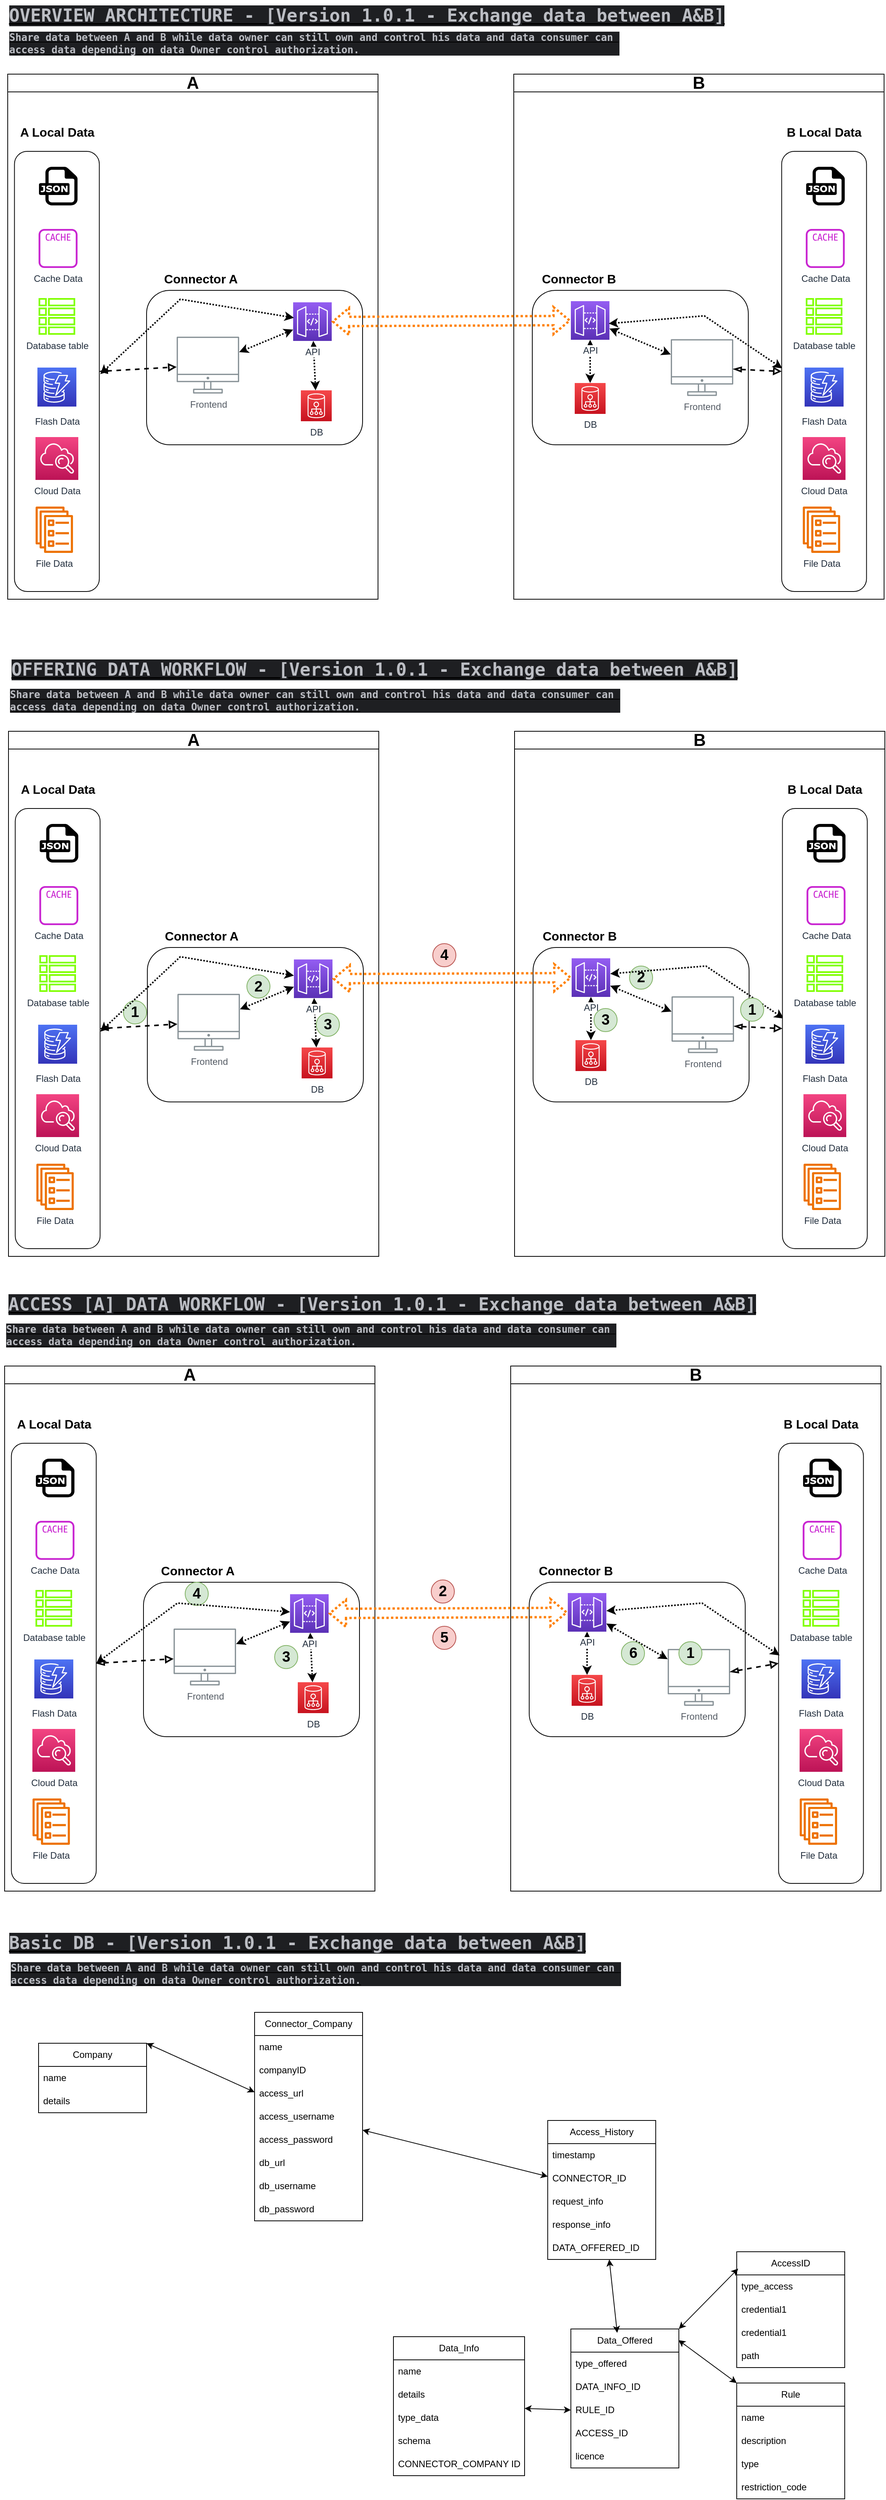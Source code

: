 <mxfile version="22.1.2" type="github">
  <diagram id="Ht1M8jgEwFfnCIfOTk4-" name="Page-1">
    <mxGraphModel dx="1460" dy="1405" grid="1" gridSize="10" guides="1" tooltips="1" connect="1" arrows="1" fold="1" page="1" pageScale="1" pageWidth="1169" pageHeight="827" math="0" shadow="0">
      <root>
        <mxCell id="0" />
        <mxCell id="1" parent="0" />
        <mxCell id="Dd83YgnReYusMFgJrQL0-54" value="&lt;div style=&quot;background-color: rgb(30, 31, 34); color: rgb(188, 190, 196); font-family: Inconsolata, monospace; font-size: 23px;&quot;&gt;OVERVIEW ARCHITECTURE - [Version 1.0.1 - Exchange data between A&amp;amp;B]&lt;/div&gt;" style="text;html=1;align=center;verticalAlign=middle;resizable=0;points=[];autosize=1;strokeColor=none;fillColor=none;fontSize=23;fontStyle=5" vertex="1" parent="1">
          <mxGeometry x="10" y="4" width="950" height="40" as="geometry" />
        </mxCell>
        <mxCell id="Dd83YgnReYusMFgJrQL0-55" value="&lt;div style=&quot;background-color: rgb(30, 31, 34); color: rgb(188, 190, 196); font-family: Inconsolata, monospace; font-size: 13px;&quot;&gt;&lt;div style=&quot;font-size: 13px;&quot;&gt;Share data between A and B while data owner can still own and control his data and data consumer can&amp;nbsp;&lt;/div&gt;&lt;div style=&quot;font-size: 13px;&quot;&gt;access data depending on data Owner control authorization.&lt;/div&gt;&lt;/div&gt;" style="text;html=1;align=left;verticalAlign=middle;resizable=0;points=[];autosize=1;strokeColor=none;fillColor=none;fontSize=13;fontStyle=5" vertex="1" parent="1">
          <mxGeometry x="20" y="40" width="810" height="40" as="geometry" />
        </mxCell>
        <mxCell id="Dd83YgnReYusMFgJrQL0-56" value="" style="group" vertex="1" connectable="0" parent="1">
          <mxGeometry x="20" y="100" width="480" height="680" as="geometry" />
        </mxCell>
        <mxCell id="Dd83YgnReYusMFgJrQL0-25" value="" style="group" vertex="1" connectable="0" parent="Dd83YgnReYusMFgJrQL0-56">
          <mxGeometry x="180" y="250" width="280" height="230" as="geometry" />
        </mxCell>
        <mxCell id="Dd83YgnReYusMFgJrQL0-13" value="" style="group" vertex="1" connectable="0" parent="Dd83YgnReYusMFgJrQL0-25">
          <mxGeometry y="30" width="280" height="200" as="geometry" />
        </mxCell>
        <mxCell id="Dd83YgnReYusMFgJrQL0-4" value="" style="rounded=1;whiteSpace=wrap;html=1;labelBackgroundColor=default;" vertex="1" parent="Dd83YgnReYusMFgJrQL0-13">
          <mxGeometry width="280" height="200" as="geometry" />
        </mxCell>
        <mxCell id="Dd83YgnReYusMFgJrQL0-23" style="rounded=0;orthogonalLoop=1;jettySize=auto;html=1;startArrow=classic;startFill=1;dashed=1;dashPattern=1 1;strokeWidth=2;" edge="1" parent="Dd83YgnReYusMFgJrQL0-13" source="UEzPUAAOIrF-is8g5C7q-109" target="UEzPUAAOIrF-is8g5C7q-114">
          <mxGeometry relative="1" as="geometry" />
        </mxCell>
        <mxCell id="UEzPUAAOIrF-is8g5C7q-109" value="Frontend" style="outlineConnect=0;gradientColor=none;fontColor=#545B64;strokeColor=none;fillColor=#879196;dashed=0;verticalLabelPosition=bottom;verticalAlign=top;align=center;html=1;fontSize=12;fontStyle=0;aspect=fixed;shape=mxgraph.aws4.illustration_desktop;pointerEvents=1;labelBackgroundColor=#ffffff;" parent="Dd83YgnReYusMFgJrQL0-13" vertex="1">
          <mxGeometry x="39" y="60" width="81" height="73.71" as="geometry" />
        </mxCell>
        <mxCell id="Dd83YgnReYusMFgJrQL0-22" style="rounded=0;orthogonalLoop=1;jettySize=auto;html=1;dashed=1;dashPattern=1 1;strokeWidth=2;startArrow=classic;startFill=1;" edge="1" parent="Dd83YgnReYusMFgJrQL0-13" source="UEzPUAAOIrF-is8g5C7q-114" target="Dd83YgnReYusMFgJrQL0-12">
          <mxGeometry relative="1" as="geometry" />
        </mxCell>
        <mxCell id="UEzPUAAOIrF-is8g5C7q-114" value="API" style="outlineConnect=0;fontColor=#232F3E;gradientColor=#945DF2;gradientDirection=north;fillColor=#5A30B5;strokeColor=#ffffff;dashed=0;verticalLabelPosition=bottom;verticalAlign=top;align=center;html=1;fontSize=12;fontStyle=0;aspect=fixed;shape=mxgraph.aws4.resourceIcon;resIcon=mxgraph.aws4.api_gateway;labelBackgroundColor=#ffffff;" parent="Dd83YgnReYusMFgJrQL0-13" vertex="1">
          <mxGeometry x="190" y="15.5" width="50" height="50" as="geometry" />
        </mxCell>
        <mxCell id="Dd83YgnReYusMFgJrQL0-12" value="DB" style="outlineConnect=0;fontColor=#232F3E;gradientColor=#F54749;gradientDirection=north;fillColor=#C7131F;strokeColor=#ffffff;dashed=0;verticalLabelPosition=bottom;verticalAlign=top;align=center;html=1;fontSize=12;fontStyle=0;aspect=fixed;shape=mxgraph.aws4.resourceIcon;resIcon=mxgraph.aws4.cloud_directory;labelBackgroundColor=#ffffff;" vertex="1" parent="Dd83YgnReYusMFgJrQL0-13">
          <mxGeometry x="200" y="129.5" width="40" height="40" as="geometry" />
        </mxCell>
        <mxCell id="Dd83YgnReYusMFgJrQL0-24" value="&lt;b&gt;&lt;font style=&quot;font-size: 16px;&quot;&gt;Connector A&lt;/font&gt;&lt;/b&gt;" style="text;html=1;align=center;verticalAlign=middle;resizable=0;points=[];autosize=1;strokeColor=none;fillColor=none;" vertex="1" parent="Dd83YgnReYusMFgJrQL0-25">
          <mxGeometry x="10" width="120" height="30" as="geometry" />
        </mxCell>
        <mxCell id="Dd83YgnReYusMFgJrQL0-36" style="rounded=0;orthogonalLoop=1;jettySize=auto;html=1;exitX=1;exitY=0.5;exitDx=0;exitDy=0;dashed=1;startArrow=blockThin;startFill=0;endArrow=block;endFill=0;strokeWidth=2;" edge="1" parent="Dd83YgnReYusMFgJrQL0-56" source="Dd83YgnReYusMFgJrQL0-34" target="UEzPUAAOIrF-is8g5C7q-109">
          <mxGeometry relative="1" as="geometry" />
        </mxCell>
        <mxCell id="Dd83YgnReYusMFgJrQL0-40" value="" style="group" vertex="1" connectable="0" parent="Dd83YgnReYusMFgJrQL0-56">
          <mxGeometry x="5.5" y="60" width="120" height="610" as="geometry" />
        </mxCell>
        <mxCell id="Dd83YgnReYusMFgJrQL0-35" value="&lt;b&gt;&lt;font style=&quot;font-size: 16px;&quot;&gt;A Local Data&amp;nbsp;&lt;/font&gt;&lt;/b&gt;" style="text;html=1;align=center;verticalAlign=middle;resizable=0;points=[];autosize=1;strokeColor=none;fillColor=none;" vertex="1" parent="Dd83YgnReYusMFgJrQL0-40">
          <mxGeometry width="120" height="30" as="geometry" />
        </mxCell>
        <mxCell id="Dd83YgnReYusMFgJrQL0-39" value="" style="group" vertex="1" connectable="0" parent="Dd83YgnReYusMFgJrQL0-40">
          <mxGeometry x="4.5" y="40" width="110" height="570" as="geometry" />
        </mxCell>
        <mxCell id="Dd83YgnReYusMFgJrQL0-34" value="" style="rounded=1;whiteSpace=wrap;html=1;" vertex="1" parent="Dd83YgnReYusMFgJrQL0-39">
          <mxGeometry x="-1.25" width="110" height="570" as="geometry" />
        </mxCell>
        <mxCell id="Dd83YgnReYusMFgJrQL0-28" value="Flash Data" style="outlineConnect=0;fontColor=#232F3E;gradientColor=#4D72F3;gradientDirection=north;fillColor=#3334B9;strokeColor=#ffffff;dashed=0;verticalLabelPosition=bottom;verticalAlign=top;align=center;html=1;fontSize=12;fontStyle=0;aspect=fixed;shape=mxgraph.aws4.resourceIcon;resIcon=mxgraph.aws4.dynamodb;labelBackgroundColor=#ffffff;spacingTop=5;" vertex="1" parent="Dd83YgnReYusMFgJrQL0-39">
          <mxGeometry x="28.5" y="280" width="50.5" height="50.5" as="geometry" />
        </mxCell>
        <mxCell id="Dd83YgnReYusMFgJrQL0-29" value="Cloud Data" style="outlineConnect=0;fontColor=#232F3E;gradientColor=#F34482;gradientDirection=north;fillColor=#BC1356;strokeColor=#ffffff;dashed=0;verticalLabelPosition=bottom;verticalAlign=top;align=center;html=1;fontSize=12;fontStyle=0;aspect=fixed;shape=mxgraph.aws4.resourceIcon;resIcon=mxgraph.aws4.cloudwatch;labelBackgroundColor=#ffffff;" vertex="1" parent="Dd83YgnReYusMFgJrQL0-39">
          <mxGeometry x="26" y="370" width="55.5" height="55.5" as="geometry" />
        </mxCell>
        <mxCell id="Dd83YgnReYusMFgJrQL0-30" value="File Data" style="sketch=0;outlineConnect=0;fontColor=#232F3E;gradientColor=none;fillColor=#ED7100;strokeColor=none;dashed=0;verticalLabelPosition=bottom;verticalAlign=top;align=center;html=1;fontSize=12;fontStyle=0;aspect=fixed;pointerEvents=1;shape=mxgraph.aws4.ecs_service;" vertex="1" parent="Dd83YgnReYusMFgJrQL0-39">
          <mxGeometry x="26" y="460" width="48.75" height="60" as="geometry" />
        </mxCell>
        <mxCell id="Dd83YgnReYusMFgJrQL0-31" value="Cache Data" style="sketch=0;outlineConnect=0;fontColor=#232F3E;gradientColor=none;fillColor=#C925D1;strokeColor=none;dashed=0;verticalLabelPosition=bottom;verticalAlign=top;align=center;html=1;fontSize=12;fontStyle=0;aspect=fixed;pointerEvents=1;shape=mxgraph.aws4.cache_node;" vertex="1" parent="Dd83YgnReYusMFgJrQL0-39">
          <mxGeometry x="30" y="100.5" width="50.5" height="50.5" as="geometry" />
        </mxCell>
        <mxCell id="Dd83YgnReYusMFgJrQL0-32" value="Database table" style="sketch=0;outlineConnect=0;fontColor=#232F3E;gradientColor=none;fillColor=#80FF00;strokeColor=none;dashed=0;verticalLabelPosition=bottom;verticalAlign=top;align=center;html=1;fontSize=12;fontStyle=0;aspect=fixed;pointerEvents=1;shape=mxgraph.aws4.table;" vertex="1" parent="Dd83YgnReYusMFgJrQL0-39">
          <mxGeometry x="30" y="190" width="47.5" height="47.5" as="geometry" />
        </mxCell>
        <mxCell id="Dd83YgnReYusMFgJrQL0-38" value="" style="dashed=0;outlineConnect=0;html=1;align=center;labelPosition=center;verticalLabelPosition=bottom;verticalAlign=top;shape=mxgraph.weblogos.json" vertex="1" parent="Dd83YgnReYusMFgJrQL0-40">
          <mxGeometry x="35" y="60" width="50" height="50" as="geometry" />
        </mxCell>
        <mxCell id="Dd83YgnReYusMFgJrQL0-52" value="&lt;font style=&quot;font-size: 22px;&quot;&gt;A&lt;/font&gt;" style="swimlane;whiteSpace=wrap;html=1;" vertex="1" parent="Dd83YgnReYusMFgJrQL0-56">
          <mxGeometry width="480" height="680" as="geometry" />
        </mxCell>
        <mxCell id="Dd83YgnReYusMFgJrQL0-183" style="rounded=0;orthogonalLoop=1;jettySize=auto;html=1;startArrow=classic;startFill=1;dashed=1;dashPattern=1 1;strokeWidth=2;" edge="1" parent="Dd83YgnReYusMFgJrQL0-52">
          <mxGeometry relative="1" as="geometry">
            <mxPoint x="120" y="388.5" as="sourcePoint" />
            <mxPoint x="371" y="315.5" as="targetPoint" />
            <Array as="points">
              <mxPoint x="223.75" y="291.5" />
            </Array>
          </mxGeometry>
        </mxCell>
        <mxCell id="Dd83YgnReYusMFgJrQL0-57" value="" style="group" vertex="1" connectable="0" parent="1">
          <mxGeometry x="676" y="100" width="480" height="680" as="geometry" />
        </mxCell>
        <mxCell id="Dd83YgnReYusMFgJrQL0-27" value="" style="group" vertex="1" connectable="0" parent="Dd83YgnReYusMFgJrQL0-57">
          <mxGeometry x="24" y="250" width="280" height="230" as="geometry" />
        </mxCell>
        <mxCell id="Dd83YgnReYusMFgJrQL0-14" value="" style="group" vertex="1" connectable="0" parent="Dd83YgnReYusMFgJrQL0-27">
          <mxGeometry y="30" width="280" height="200" as="geometry" />
        </mxCell>
        <mxCell id="Dd83YgnReYusMFgJrQL0-15" value="" style="rounded=1;whiteSpace=wrap;html=1;labelBackgroundColor=default;" vertex="1" parent="Dd83YgnReYusMFgJrQL0-14">
          <mxGeometry width="280" height="200" as="geometry" />
        </mxCell>
        <mxCell id="Dd83YgnReYusMFgJrQL0-16" value="Frontend" style="outlineConnect=0;gradientColor=none;fontColor=#545B64;strokeColor=none;fillColor=#879196;dashed=0;verticalLabelPosition=bottom;verticalAlign=top;align=center;html=1;fontSize=12;fontStyle=0;aspect=fixed;shape=mxgraph.aws4.illustration_desktop;pointerEvents=1;labelBackgroundColor=#ffffff;" vertex="1" parent="Dd83YgnReYusMFgJrQL0-14">
          <mxGeometry x="179.5" y="63.14" width="81" height="73.71" as="geometry" />
        </mxCell>
        <mxCell id="Dd83YgnReYusMFgJrQL0-20" style="rounded=0;orthogonalLoop=1;jettySize=auto;html=1;startArrow=block;dashed=1;dashPattern=1 1;strokeWidth=2;" edge="1" parent="Dd83YgnReYusMFgJrQL0-14" source="Dd83YgnReYusMFgJrQL0-17" target="Dd83YgnReYusMFgJrQL0-18">
          <mxGeometry relative="1" as="geometry" />
        </mxCell>
        <mxCell id="Dd83YgnReYusMFgJrQL0-21" style="rounded=0;orthogonalLoop=1;jettySize=auto;html=1;dashed=1;dashPattern=1 1;startArrow=classic;startFill=1;strokeWidth=2;" edge="1" parent="Dd83YgnReYusMFgJrQL0-14" source="Dd83YgnReYusMFgJrQL0-17" target="Dd83YgnReYusMFgJrQL0-16">
          <mxGeometry relative="1" as="geometry" />
        </mxCell>
        <mxCell id="Dd83YgnReYusMFgJrQL0-17" value="API" style="outlineConnect=0;fontColor=#232F3E;gradientColor=#945DF2;gradientDirection=north;fillColor=#5A30B5;strokeColor=#ffffff;dashed=0;verticalLabelPosition=bottom;verticalAlign=top;align=center;html=1;fontSize=12;fontStyle=0;aspect=fixed;shape=mxgraph.aws4.resourceIcon;resIcon=mxgraph.aws4.api_gateway;labelBackgroundColor=#ffffff;" vertex="1" parent="Dd83YgnReYusMFgJrQL0-14">
          <mxGeometry x="50" y="14" width="50" height="50" as="geometry" />
        </mxCell>
        <mxCell id="Dd83YgnReYusMFgJrQL0-18" value="DB" style="outlineConnect=0;fontColor=#232F3E;gradientColor=#F54749;gradientDirection=north;fillColor=#C7131F;strokeColor=#ffffff;dashed=0;verticalLabelPosition=bottom;verticalAlign=top;align=center;html=1;fontSize=12;fontStyle=0;aspect=fixed;shape=mxgraph.aws4.resourceIcon;resIcon=mxgraph.aws4.cloud_directory;labelBackgroundColor=#ffffff;" vertex="1" parent="Dd83YgnReYusMFgJrQL0-14">
          <mxGeometry x="55" y="120" width="40" height="40" as="geometry" />
        </mxCell>
        <mxCell id="Dd83YgnReYusMFgJrQL0-186" style="rounded=0;orthogonalLoop=1;jettySize=auto;html=1;startArrow=classic;startFill=1;dashed=1;dashPattern=1 1;strokeWidth=2;entryX=0.012;entryY=0.482;entryDx=0;entryDy=0;entryPerimeter=0;" edge="1" parent="Dd83YgnReYusMFgJrQL0-14">
          <mxGeometry relative="1" as="geometry">
            <mxPoint x="99" y="43" as="sourcePoint" />
            <mxPoint x="324" y="101" as="targetPoint" />
            <Array as="points">
              <mxPoint x="223" y="33" />
            </Array>
          </mxGeometry>
        </mxCell>
        <mxCell id="Dd83YgnReYusMFgJrQL0-26" value="&lt;b&gt;&lt;font style=&quot;font-size: 16px;&quot;&gt;Connector B&lt;/font&gt;&lt;/b&gt;" style="text;html=1;align=center;verticalAlign=middle;resizable=0;points=[];autosize=1;strokeColor=none;fillColor=none;" vertex="1" parent="Dd83YgnReYusMFgJrQL0-27">
          <mxGeometry width="120" height="30" as="geometry" />
        </mxCell>
        <mxCell id="Dd83YgnReYusMFgJrQL0-41" value="" style="group" vertex="1" connectable="0" parent="Dd83YgnReYusMFgJrQL0-57">
          <mxGeometry x="344" y="60" width="120" height="610" as="geometry" />
        </mxCell>
        <mxCell id="Dd83YgnReYusMFgJrQL0-42" value="&lt;b&gt;&lt;font style=&quot;font-size: 16px;&quot;&gt;B Local Data&amp;nbsp;&lt;/font&gt;&lt;/b&gt;" style="text;html=1;align=center;verticalAlign=middle;resizable=0;points=[];autosize=1;strokeColor=none;fillColor=none;" vertex="1" parent="Dd83YgnReYusMFgJrQL0-41">
          <mxGeometry width="120" height="30" as="geometry" />
        </mxCell>
        <mxCell id="Dd83YgnReYusMFgJrQL0-43" value="" style="group" vertex="1" connectable="0" parent="Dd83YgnReYusMFgJrQL0-41">
          <mxGeometry x="4.5" y="40" width="110" height="570" as="geometry" />
        </mxCell>
        <mxCell id="Dd83YgnReYusMFgJrQL0-44" value="" style="rounded=1;whiteSpace=wrap;html=1;" vertex="1" parent="Dd83YgnReYusMFgJrQL0-43">
          <mxGeometry x="-1.25" width="110" height="570" as="geometry" />
        </mxCell>
        <mxCell id="Dd83YgnReYusMFgJrQL0-45" value="Flash Data" style="outlineConnect=0;fontColor=#232F3E;gradientColor=#4D72F3;gradientDirection=north;fillColor=#3334B9;strokeColor=#ffffff;dashed=0;verticalLabelPosition=bottom;verticalAlign=top;align=center;html=1;fontSize=12;fontStyle=0;aspect=fixed;shape=mxgraph.aws4.resourceIcon;resIcon=mxgraph.aws4.dynamodb;labelBackgroundColor=#ffffff;spacingTop=5;" vertex="1" parent="Dd83YgnReYusMFgJrQL0-43">
          <mxGeometry x="28.5" y="280" width="50.5" height="50.5" as="geometry" />
        </mxCell>
        <mxCell id="Dd83YgnReYusMFgJrQL0-46" value="Cloud Data" style="outlineConnect=0;fontColor=#232F3E;gradientColor=#F34482;gradientDirection=north;fillColor=#BC1356;strokeColor=#ffffff;dashed=0;verticalLabelPosition=bottom;verticalAlign=top;align=center;html=1;fontSize=12;fontStyle=0;aspect=fixed;shape=mxgraph.aws4.resourceIcon;resIcon=mxgraph.aws4.cloudwatch;labelBackgroundColor=#ffffff;" vertex="1" parent="Dd83YgnReYusMFgJrQL0-43">
          <mxGeometry x="26" y="370" width="55.5" height="55.5" as="geometry" />
        </mxCell>
        <mxCell id="Dd83YgnReYusMFgJrQL0-47" value="File Data" style="sketch=0;outlineConnect=0;fontColor=#232F3E;gradientColor=none;fillColor=#ED7100;strokeColor=none;dashed=0;verticalLabelPosition=bottom;verticalAlign=top;align=center;html=1;fontSize=12;fontStyle=0;aspect=fixed;pointerEvents=1;shape=mxgraph.aws4.ecs_service;" vertex="1" parent="Dd83YgnReYusMFgJrQL0-43">
          <mxGeometry x="26" y="460" width="48.75" height="60" as="geometry" />
        </mxCell>
        <mxCell id="Dd83YgnReYusMFgJrQL0-48" value="Cache Data" style="sketch=0;outlineConnect=0;fontColor=#232F3E;gradientColor=none;fillColor=#C925D1;strokeColor=none;dashed=0;verticalLabelPosition=bottom;verticalAlign=top;align=center;html=1;fontSize=12;fontStyle=0;aspect=fixed;pointerEvents=1;shape=mxgraph.aws4.cache_node;" vertex="1" parent="Dd83YgnReYusMFgJrQL0-43">
          <mxGeometry x="30" y="100.5" width="50.5" height="50.5" as="geometry" />
        </mxCell>
        <mxCell id="Dd83YgnReYusMFgJrQL0-49" value="Database table" style="sketch=0;outlineConnect=0;fontColor=#232F3E;gradientColor=none;fillColor=#80FF00;strokeColor=none;dashed=0;verticalLabelPosition=bottom;verticalAlign=top;align=center;html=1;fontSize=12;fontStyle=0;aspect=fixed;pointerEvents=1;shape=mxgraph.aws4.table;" vertex="1" parent="Dd83YgnReYusMFgJrQL0-43">
          <mxGeometry x="30" y="190" width="47.5" height="47.5" as="geometry" />
        </mxCell>
        <mxCell id="Dd83YgnReYusMFgJrQL0-50" value="" style="dashed=0;outlineConnect=0;html=1;align=center;labelPosition=center;verticalLabelPosition=bottom;verticalAlign=top;shape=mxgraph.weblogos.json" vertex="1" parent="Dd83YgnReYusMFgJrQL0-41">
          <mxGeometry x="35" y="60" width="50" height="50" as="geometry" />
        </mxCell>
        <mxCell id="Dd83YgnReYusMFgJrQL0-51" style="rounded=0;orthogonalLoop=1;jettySize=auto;html=1;entryX=0;entryY=0.5;entryDx=0;entryDy=0;dashed=1;startArrow=blockThin;startFill=0;endArrow=block;endFill=0;strokeWidth=2;" edge="1" parent="Dd83YgnReYusMFgJrQL0-57" source="Dd83YgnReYusMFgJrQL0-16" target="Dd83YgnReYusMFgJrQL0-44">
          <mxGeometry relative="1" as="geometry">
            <mxPoint x="304" y="375" as="sourcePoint" />
            <mxPoint x="375" y="370" as="targetPoint" />
          </mxGeometry>
        </mxCell>
        <mxCell id="Dd83YgnReYusMFgJrQL0-53" value="&lt;font style=&quot;font-size: 22px;&quot;&gt;B&lt;/font&gt;" style="swimlane;whiteSpace=wrap;html=1;" vertex="1" parent="Dd83YgnReYusMFgJrQL0-57">
          <mxGeometry width="480" height="680" as="geometry" />
        </mxCell>
        <mxCell id="Dd83YgnReYusMFgJrQL0-19" style="rounded=0;orthogonalLoop=1;jettySize=auto;html=1;shape=flexArrow;dashed=1;startArrow=block;strokeColor=#FF8000;strokeWidth=3;dashPattern=1 1;" edge="1" parent="1" source="UEzPUAAOIrF-is8g5C7q-114" target="Dd83YgnReYusMFgJrQL0-17">
          <mxGeometry relative="1" as="geometry" />
        </mxCell>
        <mxCell id="Dd83YgnReYusMFgJrQL0-59" value="&lt;div style=&quot;background-color: rgb(30, 31, 34); color: rgb(188, 190, 196); font-family: Inconsolata, monospace; font-size: 13px;&quot;&gt;&lt;div style=&quot;font-size: 13px;&quot;&gt;Share data between A and B while data owner can still own and control his data and data consumer can&amp;nbsp;&lt;/div&gt;&lt;div style=&quot;font-size: 13px;&quot;&gt;access data depending on data Owner control authorization.&lt;/div&gt;&lt;/div&gt;" style="text;html=1;align=left;verticalAlign=middle;resizable=0;points=[];autosize=1;strokeColor=none;fillColor=none;fontSize=13;fontStyle=5" vertex="1" parent="1">
          <mxGeometry x="21" y="891" width="810" height="40" as="geometry" />
        </mxCell>
        <mxCell id="Dd83YgnReYusMFgJrQL0-60" value="" style="group" vertex="1" connectable="0" parent="1">
          <mxGeometry x="21" y="951" width="480" height="680" as="geometry" />
        </mxCell>
        <mxCell id="Dd83YgnReYusMFgJrQL0-61" value="" style="group" vertex="1" connectable="0" parent="Dd83YgnReYusMFgJrQL0-60">
          <mxGeometry x="180" y="250" width="280" height="230" as="geometry" />
        </mxCell>
        <mxCell id="Dd83YgnReYusMFgJrQL0-62" value="" style="group" vertex="1" connectable="0" parent="Dd83YgnReYusMFgJrQL0-61">
          <mxGeometry y="30" width="280" height="200" as="geometry" />
        </mxCell>
        <mxCell id="Dd83YgnReYusMFgJrQL0-63" value="" style="rounded=1;whiteSpace=wrap;html=1;labelBackgroundColor=default;" vertex="1" parent="Dd83YgnReYusMFgJrQL0-62">
          <mxGeometry width="280" height="200" as="geometry" />
        </mxCell>
        <mxCell id="Dd83YgnReYusMFgJrQL0-64" style="rounded=0;orthogonalLoop=1;jettySize=auto;html=1;startArrow=classic;startFill=1;dashed=1;dashPattern=1 1;strokeWidth=2;" edge="1" parent="Dd83YgnReYusMFgJrQL0-62" source="Dd83YgnReYusMFgJrQL0-65" target="Dd83YgnReYusMFgJrQL0-67">
          <mxGeometry relative="1" as="geometry" />
        </mxCell>
        <mxCell id="Dd83YgnReYusMFgJrQL0-65" value="Frontend" style="outlineConnect=0;gradientColor=none;fontColor=#545B64;strokeColor=none;fillColor=#879196;dashed=0;verticalLabelPosition=bottom;verticalAlign=top;align=center;html=1;fontSize=12;fontStyle=0;aspect=fixed;shape=mxgraph.aws4.illustration_desktop;pointerEvents=1;labelBackgroundColor=#ffffff;" vertex="1" parent="Dd83YgnReYusMFgJrQL0-62">
          <mxGeometry x="39" y="60" width="81" height="73.71" as="geometry" />
        </mxCell>
        <mxCell id="Dd83YgnReYusMFgJrQL0-66" style="rounded=0;orthogonalLoop=1;jettySize=auto;html=1;dashed=1;dashPattern=1 1;strokeWidth=2;startArrow=classic;startFill=1;" edge="1" parent="Dd83YgnReYusMFgJrQL0-62" source="Dd83YgnReYusMFgJrQL0-67" target="Dd83YgnReYusMFgJrQL0-68">
          <mxGeometry relative="1" as="geometry" />
        </mxCell>
        <mxCell id="Dd83YgnReYusMFgJrQL0-67" value="API" style="outlineConnect=0;fontColor=#232F3E;gradientColor=#945DF2;gradientDirection=north;fillColor=#5A30B5;strokeColor=#ffffff;dashed=0;verticalLabelPosition=bottom;verticalAlign=top;align=center;html=1;fontSize=12;fontStyle=0;aspect=fixed;shape=mxgraph.aws4.resourceIcon;resIcon=mxgraph.aws4.api_gateway;labelBackgroundColor=#ffffff;" vertex="1" parent="Dd83YgnReYusMFgJrQL0-62">
          <mxGeometry x="190" y="15.5" width="50" height="50" as="geometry" />
        </mxCell>
        <mxCell id="Dd83YgnReYusMFgJrQL0-68" value="DB" style="outlineConnect=0;fontColor=#232F3E;gradientColor=#F54749;gradientDirection=north;fillColor=#C7131F;strokeColor=#ffffff;dashed=0;verticalLabelPosition=bottom;verticalAlign=top;align=center;html=1;fontSize=12;fontStyle=0;aspect=fixed;shape=mxgraph.aws4.resourceIcon;resIcon=mxgraph.aws4.cloud_directory;labelBackgroundColor=#ffffff;" vertex="1" parent="Dd83YgnReYusMFgJrQL0-62">
          <mxGeometry x="200" y="129.5" width="40" height="40" as="geometry" />
        </mxCell>
        <mxCell id="Dd83YgnReYusMFgJrQL0-106" value="2" style="ellipse;whiteSpace=wrap;html=1;aspect=fixed;fontStyle=1;fontSize=19;labelBackgroundColor=none;fillColor=#d5e8d4;strokeColor=#82b366;" vertex="1" parent="Dd83YgnReYusMFgJrQL0-62">
          <mxGeometry x="129" y="35.5" width="30" height="30" as="geometry" />
        </mxCell>
        <mxCell id="Dd83YgnReYusMFgJrQL0-107" value="3" style="ellipse;whiteSpace=wrap;html=1;aspect=fixed;fontStyle=1;fontSize=19;labelBackgroundColor=none;fillColor=#d5e8d4;strokeColor=#82b366;" vertex="1" parent="Dd83YgnReYusMFgJrQL0-62">
          <mxGeometry x="219" y="85" width="30" height="30" as="geometry" />
        </mxCell>
        <mxCell id="Dd83YgnReYusMFgJrQL0-69" value="&lt;b&gt;&lt;font style=&quot;font-size: 16px;&quot;&gt;Connector A&lt;/font&gt;&lt;/b&gt;" style="text;html=1;align=center;verticalAlign=middle;resizable=0;points=[];autosize=1;strokeColor=none;fillColor=none;" vertex="1" parent="Dd83YgnReYusMFgJrQL0-61">
          <mxGeometry x="10" width="120" height="30" as="geometry" />
        </mxCell>
        <mxCell id="Dd83YgnReYusMFgJrQL0-70" style="rounded=0;orthogonalLoop=1;jettySize=auto;html=1;exitX=1;exitY=0.5;exitDx=0;exitDy=0;dashed=1;startArrow=blockThin;startFill=0;endArrow=block;endFill=0;strokeWidth=2;" edge="1" parent="Dd83YgnReYusMFgJrQL0-60" source="Dd83YgnReYusMFgJrQL0-74" target="Dd83YgnReYusMFgJrQL0-65">
          <mxGeometry relative="1" as="geometry" />
        </mxCell>
        <mxCell id="Dd83YgnReYusMFgJrQL0-71" value="" style="group" vertex="1" connectable="0" parent="Dd83YgnReYusMFgJrQL0-60">
          <mxGeometry x="5.5" y="60" width="120" height="610" as="geometry" />
        </mxCell>
        <mxCell id="Dd83YgnReYusMFgJrQL0-72" value="&lt;b&gt;&lt;font style=&quot;font-size: 16px;&quot;&gt;A Local Data&amp;nbsp;&lt;/font&gt;&lt;/b&gt;" style="text;html=1;align=center;verticalAlign=middle;resizable=0;points=[];autosize=1;strokeColor=none;fillColor=none;" vertex="1" parent="Dd83YgnReYusMFgJrQL0-71">
          <mxGeometry width="120" height="30" as="geometry" />
        </mxCell>
        <mxCell id="Dd83YgnReYusMFgJrQL0-73" value="" style="group" vertex="1" connectable="0" parent="Dd83YgnReYusMFgJrQL0-71">
          <mxGeometry x="4.5" y="40" width="110" height="570" as="geometry" />
        </mxCell>
        <mxCell id="Dd83YgnReYusMFgJrQL0-74" value="" style="rounded=1;whiteSpace=wrap;html=1;" vertex="1" parent="Dd83YgnReYusMFgJrQL0-73">
          <mxGeometry x="-1.25" width="110" height="570" as="geometry" />
        </mxCell>
        <mxCell id="Dd83YgnReYusMFgJrQL0-75" value="Flash Data" style="outlineConnect=0;fontColor=#232F3E;gradientColor=#4D72F3;gradientDirection=north;fillColor=#3334B9;strokeColor=#ffffff;dashed=0;verticalLabelPosition=bottom;verticalAlign=top;align=center;html=1;fontSize=12;fontStyle=0;aspect=fixed;shape=mxgraph.aws4.resourceIcon;resIcon=mxgraph.aws4.dynamodb;labelBackgroundColor=#ffffff;spacingTop=5;" vertex="1" parent="Dd83YgnReYusMFgJrQL0-73">
          <mxGeometry x="28.5" y="280" width="50.5" height="50.5" as="geometry" />
        </mxCell>
        <mxCell id="Dd83YgnReYusMFgJrQL0-76" value="Cloud Data" style="outlineConnect=0;fontColor=#232F3E;gradientColor=#F34482;gradientDirection=north;fillColor=#BC1356;strokeColor=#ffffff;dashed=0;verticalLabelPosition=bottom;verticalAlign=top;align=center;html=1;fontSize=12;fontStyle=0;aspect=fixed;shape=mxgraph.aws4.resourceIcon;resIcon=mxgraph.aws4.cloudwatch;labelBackgroundColor=#ffffff;" vertex="1" parent="Dd83YgnReYusMFgJrQL0-73">
          <mxGeometry x="26" y="370" width="55.5" height="55.5" as="geometry" />
        </mxCell>
        <mxCell id="Dd83YgnReYusMFgJrQL0-77" value="File Data" style="sketch=0;outlineConnect=0;fontColor=#232F3E;gradientColor=none;fillColor=#ED7100;strokeColor=none;dashed=0;verticalLabelPosition=bottom;verticalAlign=top;align=center;html=1;fontSize=12;fontStyle=0;aspect=fixed;pointerEvents=1;shape=mxgraph.aws4.ecs_service;" vertex="1" parent="Dd83YgnReYusMFgJrQL0-73">
          <mxGeometry x="26" y="460" width="48.75" height="60" as="geometry" />
        </mxCell>
        <mxCell id="Dd83YgnReYusMFgJrQL0-78" value="Cache Data" style="sketch=0;outlineConnect=0;fontColor=#232F3E;gradientColor=none;fillColor=#C925D1;strokeColor=none;dashed=0;verticalLabelPosition=bottom;verticalAlign=top;align=center;html=1;fontSize=12;fontStyle=0;aspect=fixed;pointerEvents=1;shape=mxgraph.aws4.cache_node;" vertex="1" parent="Dd83YgnReYusMFgJrQL0-73">
          <mxGeometry x="30" y="100.5" width="50.5" height="50.5" as="geometry" />
        </mxCell>
        <mxCell id="Dd83YgnReYusMFgJrQL0-79" value="Database table" style="sketch=0;outlineConnect=0;fontColor=#232F3E;gradientColor=none;fillColor=#80FF00;strokeColor=none;dashed=0;verticalLabelPosition=bottom;verticalAlign=top;align=center;html=1;fontSize=12;fontStyle=0;aspect=fixed;pointerEvents=1;shape=mxgraph.aws4.table;" vertex="1" parent="Dd83YgnReYusMFgJrQL0-73">
          <mxGeometry x="30" y="190" width="47.5" height="47.5" as="geometry" />
        </mxCell>
        <mxCell id="Dd83YgnReYusMFgJrQL0-80" value="" style="dashed=0;outlineConnect=0;html=1;align=center;labelPosition=center;verticalLabelPosition=bottom;verticalAlign=top;shape=mxgraph.weblogos.json" vertex="1" parent="Dd83YgnReYusMFgJrQL0-71">
          <mxGeometry x="35" y="60" width="50" height="50" as="geometry" />
        </mxCell>
        <mxCell id="Dd83YgnReYusMFgJrQL0-81" value="&lt;font style=&quot;font-size: 22px;&quot;&gt;A&lt;/font&gt;" style="swimlane;whiteSpace=wrap;html=1;" vertex="1" parent="Dd83YgnReYusMFgJrQL0-60">
          <mxGeometry width="480" height="680" as="geometry" />
        </mxCell>
        <mxCell id="Dd83YgnReYusMFgJrQL0-105" value="1" style="ellipse;whiteSpace=wrap;html=1;aspect=fixed;fontStyle=1;fontSize=19;labelBackgroundColor=none;fillColor=#d5e8d4;strokeColor=#82b366;" vertex="1" parent="Dd83YgnReYusMFgJrQL0-81">
          <mxGeometry x="149" y="349" width="30" height="30" as="geometry" />
        </mxCell>
        <mxCell id="Dd83YgnReYusMFgJrQL0-177" style="rounded=0;orthogonalLoop=1;jettySize=auto;html=1;startArrow=classic;startFill=1;dashed=1;dashPattern=1 1;strokeWidth=2;" edge="1" parent="Dd83YgnReYusMFgJrQL0-81" target="Dd83YgnReYusMFgJrQL0-67">
          <mxGeometry relative="1" as="geometry">
            <mxPoint x="119" y="389" as="sourcePoint" />
            <mxPoint x="368.75" y="304" as="targetPoint" />
            <Array as="points">
              <mxPoint x="222.75" y="292" />
            </Array>
          </mxGeometry>
        </mxCell>
        <mxCell id="Dd83YgnReYusMFgJrQL0-82" value="" style="group" vertex="1" connectable="0" parent="1">
          <mxGeometry x="677" y="951" width="480" height="680" as="geometry" />
        </mxCell>
        <mxCell id="Dd83YgnReYusMFgJrQL0-83" value="" style="group" vertex="1" connectable="0" parent="Dd83YgnReYusMFgJrQL0-82">
          <mxGeometry x="24" y="250" width="280" height="230" as="geometry" />
        </mxCell>
        <mxCell id="Dd83YgnReYusMFgJrQL0-84" value="" style="group" vertex="1" connectable="0" parent="Dd83YgnReYusMFgJrQL0-83">
          <mxGeometry y="30" width="280" height="200" as="geometry" />
        </mxCell>
        <mxCell id="Dd83YgnReYusMFgJrQL0-85" value="" style="rounded=1;whiteSpace=wrap;html=1;labelBackgroundColor=default;" vertex="1" parent="Dd83YgnReYusMFgJrQL0-84">
          <mxGeometry width="280" height="200" as="geometry" />
        </mxCell>
        <mxCell id="Dd83YgnReYusMFgJrQL0-86" value="Frontend" style="outlineConnect=0;gradientColor=none;fontColor=#545B64;strokeColor=none;fillColor=#879196;dashed=0;verticalLabelPosition=bottom;verticalAlign=top;align=center;html=1;fontSize=12;fontStyle=0;aspect=fixed;shape=mxgraph.aws4.illustration_desktop;pointerEvents=1;labelBackgroundColor=#ffffff;" vertex="1" parent="Dd83YgnReYusMFgJrQL0-84">
          <mxGeometry x="179.5" y="63.14" width="81" height="73.71" as="geometry" />
        </mxCell>
        <mxCell id="Dd83YgnReYusMFgJrQL0-87" style="rounded=0;orthogonalLoop=1;jettySize=auto;html=1;startArrow=block;dashed=1;dashPattern=1 1;strokeWidth=2;" edge="1" parent="Dd83YgnReYusMFgJrQL0-84" source="Dd83YgnReYusMFgJrQL0-89" target="Dd83YgnReYusMFgJrQL0-90">
          <mxGeometry relative="1" as="geometry" />
        </mxCell>
        <mxCell id="Dd83YgnReYusMFgJrQL0-88" style="rounded=0;orthogonalLoop=1;jettySize=auto;html=1;dashed=1;dashPattern=1 1;startArrow=classic;startFill=1;strokeWidth=2;" edge="1" parent="Dd83YgnReYusMFgJrQL0-84" source="Dd83YgnReYusMFgJrQL0-89" target="Dd83YgnReYusMFgJrQL0-86">
          <mxGeometry relative="1" as="geometry" />
        </mxCell>
        <mxCell id="Dd83YgnReYusMFgJrQL0-89" value="API" style="outlineConnect=0;fontColor=#232F3E;gradientColor=#945DF2;gradientDirection=north;fillColor=#5A30B5;strokeColor=#ffffff;dashed=0;verticalLabelPosition=bottom;verticalAlign=top;align=center;html=1;fontSize=12;fontStyle=0;aspect=fixed;shape=mxgraph.aws4.resourceIcon;resIcon=mxgraph.aws4.api_gateway;labelBackgroundColor=#ffffff;" vertex="1" parent="Dd83YgnReYusMFgJrQL0-84">
          <mxGeometry x="50" y="14" width="50" height="50" as="geometry" />
        </mxCell>
        <mxCell id="Dd83YgnReYusMFgJrQL0-90" value="DB" style="outlineConnect=0;fontColor=#232F3E;gradientColor=#F54749;gradientDirection=north;fillColor=#C7131F;strokeColor=#ffffff;dashed=0;verticalLabelPosition=bottom;verticalAlign=top;align=center;html=1;fontSize=12;fontStyle=0;aspect=fixed;shape=mxgraph.aws4.resourceIcon;resIcon=mxgraph.aws4.cloud_directory;labelBackgroundColor=#ffffff;" vertex="1" parent="Dd83YgnReYusMFgJrQL0-84">
          <mxGeometry x="55" y="120" width="40" height="40" as="geometry" />
        </mxCell>
        <mxCell id="Dd83YgnReYusMFgJrQL0-110" value="2" style="ellipse;whiteSpace=wrap;html=1;aspect=fixed;fontStyle=1;fontSize=19;labelBackgroundColor=none;fillColor=#d5e8d4;strokeColor=#82b366;" vertex="1" parent="Dd83YgnReYusMFgJrQL0-84">
          <mxGeometry x="125" y="24" width="30" height="30" as="geometry" />
        </mxCell>
        <mxCell id="Dd83YgnReYusMFgJrQL0-111" value="3" style="ellipse;whiteSpace=wrap;html=1;aspect=fixed;fontStyle=1;fontSize=19;labelBackgroundColor=none;fillColor=#d5e8d4;strokeColor=#82b366;" vertex="1" parent="Dd83YgnReYusMFgJrQL0-84">
          <mxGeometry x="79" y="79" width="30" height="30" as="geometry" />
        </mxCell>
        <mxCell id="Dd83YgnReYusMFgJrQL0-184" style="rounded=0;orthogonalLoop=1;jettySize=auto;html=1;startArrow=classic;startFill=1;dashed=1;dashPattern=1 1;strokeWidth=2;entryX=0.012;entryY=0.482;entryDx=0;entryDy=0;entryPerimeter=0;" edge="1" parent="Dd83YgnReYusMFgJrQL0-84">
          <mxGeometry relative="1" as="geometry">
            <mxPoint x="100" y="34" as="sourcePoint" />
            <mxPoint x="325" y="92" as="targetPoint" />
            <Array as="points">
              <mxPoint x="224" y="24" />
            </Array>
          </mxGeometry>
        </mxCell>
        <mxCell id="Dd83YgnReYusMFgJrQL0-91" value="&lt;b&gt;&lt;font style=&quot;font-size: 16px;&quot;&gt;Connector B&lt;/font&gt;&lt;/b&gt;" style="text;html=1;align=center;verticalAlign=middle;resizable=0;points=[];autosize=1;strokeColor=none;fillColor=none;" vertex="1" parent="Dd83YgnReYusMFgJrQL0-83">
          <mxGeometry width="120" height="30" as="geometry" />
        </mxCell>
        <mxCell id="Dd83YgnReYusMFgJrQL0-92" value="" style="group" vertex="1" connectable="0" parent="Dd83YgnReYusMFgJrQL0-82">
          <mxGeometry x="344" y="60" width="120" height="610" as="geometry" />
        </mxCell>
        <mxCell id="Dd83YgnReYusMFgJrQL0-93" value="&lt;b&gt;&lt;font style=&quot;font-size: 16px;&quot;&gt;B Local Data&amp;nbsp;&lt;/font&gt;&lt;/b&gt;" style="text;html=1;align=center;verticalAlign=middle;resizable=0;points=[];autosize=1;strokeColor=none;fillColor=none;" vertex="1" parent="Dd83YgnReYusMFgJrQL0-92">
          <mxGeometry width="120" height="30" as="geometry" />
        </mxCell>
        <mxCell id="Dd83YgnReYusMFgJrQL0-94" value="" style="group" vertex="1" connectable="0" parent="Dd83YgnReYusMFgJrQL0-92">
          <mxGeometry x="4.5" y="40" width="110" height="570" as="geometry" />
        </mxCell>
        <mxCell id="Dd83YgnReYusMFgJrQL0-95" value="" style="rounded=1;whiteSpace=wrap;html=1;" vertex="1" parent="Dd83YgnReYusMFgJrQL0-94">
          <mxGeometry x="-1.25" width="110" height="570" as="geometry" />
        </mxCell>
        <mxCell id="Dd83YgnReYusMFgJrQL0-96" value="Flash Data" style="outlineConnect=0;fontColor=#232F3E;gradientColor=#4D72F3;gradientDirection=north;fillColor=#3334B9;strokeColor=#ffffff;dashed=0;verticalLabelPosition=bottom;verticalAlign=top;align=center;html=1;fontSize=12;fontStyle=0;aspect=fixed;shape=mxgraph.aws4.resourceIcon;resIcon=mxgraph.aws4.dynamodb;labelBackgroundColor=#ffffff;spacingTop=5;" vertex="1" parent="Dd83YgnReYusMFgJrQL0-94">
          <mxGeometry x="28.5" y="280" width="50.5" height="50.5" as="geometry" />
        </mxCell>
        <mxCell id="Dd83YgnReYusMFgJrQL0-97" value="Cloud Data" style="outlineConnect=0;fontColor=#232F3E;gradientColor=#F34482;gradientDirection=north;fillColor=#BC1356;strokeColor=#ffffff;dashed=0;verticalLabelPosition=bottom;verticalAlign=top;align=center;html=1;fontSize=12;fontStyle=0;aspect=fixed;shape=mxgraph.aws4.resourceIcon;resIcon=mxgraph.aws4.cloudwatch;labelBackgroundColor=#ffffff;" vertex="1" parent="Dd83YgnReYusMFgJrQL0-94">
          <mxGeometry x="26" y="370" width="55.5" height="55.5" as="geometry" />
        </mxCell>
        <mxCell id="Dd83YgnReYusMFgJrQL0-98" value="File Data" style="sketch=0;outlineConnect=0;fontColor=#232F3E;gradientColor=none;fillColor=#ED7100;strokeColor=none;dashed=0;verticalLabelPosition=bottom;verticalAlign=top;align=center;html=1;fontSize=12;fontStyle=0;aspect=fixed;pointerEvents=1;shape=mxgraph.aws4.ecs_service;" vertex="1" parent="Dd83YgnReYusMFgJrQL0-94">
          <mxGeometry x="26" y="460" width="48.75" height="60" as="geometry" />
        </mxCell>
        <mxCell id="Dd83YgnReYusMFgJrQL0-99" value="Cache Data" style="sketch=0;outlineConnect=0;fontColor=#232F3E;gradientColor=none;fillColor=#C925D1;strokeColor=none;dashed=0;verticalLabelPosition=bottom;verticalAlign=top;align=center;html=1;fontSize=12;fontStyle=0;aspect=fixed;pointerEvents=1;shape=mxgraph.aws4.cache_node;" vertex="1" parent="Dd83YgnReYusMFgJrQL0-94">
          <mxGeometry x="30" y="100.5" width="50.5" height="50.5" as="geometry" />
        </mxCell>
        <mxCell id="Dd83YgnReYusMFgJrQL0-100" value="Database table" style="sketch=0;outlineConnect=0;fontColor=#232F3E;gradientColor=none;fillColor=#80FF00;strokeColor=none;dashed=0;verticalLabelPosition=bottom;verticalAlign=top;align=center;html=1;fontSize=12;fontStyle=0;aspect=fixed;pointerEvents=1;shape=mxgraph.aws4.table;" vertex="1" parent="Dd83YgnReYusMFgJrQL0-94">
          <mxGeometry x="30" y="190" width="47.5" height="47.5" as="geometry" />
        </mxCell>
        <mxCell id="Dd83YgnReYusMFgJrQL0-101" value="" style="dashed=0;outlineConnect=0;html=1;align=center;labelPosition=center;verticalLabelPosition=bottom;verticalAlign=top;shape=mxgraph.weblogos.json" vertex="1" parent="Dd83YgnReYusMFgJrQL0-92">
          <mxGeometry x="35" y="60" width="50" height="50" as="geometry" />
        </mxCell>
        <mxCell id="Dd83YgnReYusMFgJrQL0-102" style="rounded=0;orthogonalLoop=1;jettySize=auto;html=1;entryX=0;entryY=0.5;entryDx=0;entryDy=0;dashed=1;startArrow=blockThin;startFill=0;endArrow=block;endFill=0;strokeWidth=2;" edge="1" parent="Dd83YgnReYusMFgJrQL0-82" source="Dd83YgnReYusMFgJrQL0-86" target="Dd83YgnReYusMFgJrQL0-95">
          <mxGeometry relative="1" as="geometry">
            <mxPoint x="304" y="375" as="sourcePoint" />
            <mxPoint x="375" y="370" as="targetPoint" />
          </mxGeometry>
        </mxCell>
        <mxCell id="Dd83YgnReYusMFgJrQL0-103" value="&lt;font style=&quot;font-size: 22px;&quot;&gt;B&lt;/font&gt;" style="swimlane;whiteSpace=wrap;html=1;" vertex="1" parent="Dd83YgnReYusMFgJrQL0-82">
          <mxGeometry width="480" height="680" as="geometry" />
        </mxCell>
        <mxCell id="Dd83YgnReYusMFgJrQL0-109" value="1" style="ellipse;whiteSpace=wrap;html=1;aspect=fixed;fontStyle=1;fontSize=19;labelBackgroundColor=none;fillColor=#d5e8d4;strokeColor=#82b366;" vertex="1" parent="Dd83YgnReYusMFgJrQL0-103">
          <mxGeometry x="293" y="345.5" width="30" height="30" as="geometry" />
        </mxCell>
        <mxCell id="Dd83YgnReYusMFgJrQL0-104" style="rounded=0;orthogonalLoop=1;jettySize=auto;html=1;shape=flexArrow;dashed=1;startArrow=block;strokeColor=#FF8000;strokeWidth=3;dashPattern=1 1;" edge="1" parent="1" source="Dd83YgnReYusMFgJrQL0-67" target="Dd83YgnReYusMFgJrQL0-89">
          <mxGeometry relative="1" as="geometry" />
        </mxCell>
        <mxCell id="Dd83YgnReYusMFgJrQL0-108" value="4" style="ellipse;whiteSpace=wrap;html=1;aspect=fixed;fontStyle=1;fontSize=19;labelBackgroundColor=none;fillColor=#f8cecc;strokeColor=#b85450;" vertex="1" parent="1">
          <mxGeometry x="571" y="1226" width="30" height="30" as="geometry" />
        </mxCell>
        <mxCell id="Dd83YgnReYusMFgJrQL0-112" value="&lt;div style=&quot;background-color: rgb(30, 31, 34); color: rgb(188, 190, 196); font-family: Inconsolata, monospace; font-size: 23px;&quot;&gt;OFFERING DATA WORKFLOW - [Version 1.0.1 - Exchange data between A&amp;amp;B]&lt;/div&gt;" style="text;html=1;align=center;verticalAlign=middle;resizable=0;points=[];autosize=1;strokeColor=none;fillColor=none;fontSize=23;fontStyle=5" vertex="1" parent="1">
          <mxGeometry x="10" y="851" width="970" height="40" as="geometry" />
        </mxCell>
        <mxCell id="Dd83YgnReYusMFgJrQL0-113" value="&lt;div style=&quot;background-color: rgb(30, 31, 34); color: rgb(188, 190, 196); font-family: Inconsolata, monospace; font-size: 13px;&quot;&gt;&lt;div style=&quot;font-size: 13px;&quot;&gt;Share data between A and B while data owner can still own and control his data and data consumer can&amp;nbsp;&lt;/div&gt;&lt;div style=&quot;font-size: 13px;&quot;&gt;access data depending on data Owner control authorization.&lt;/div&gt;&lt;/div&gt;" style="text;html=1;align=left;verticalAlign=middle;resizable=0;points=[];autosize=1;strokeColor=none;fillColor=none;fontSize=13;fontStyle=5" vertex="1" parent="1">
          <mxGeometry x="16" y="1713" width="810" height="40" as="geometry" />
        </mxCell>
        <mxCell id="Dd83YgnReYusMFgJrQL0-114" value="" style="group" vertex="1" connectable="0" parent="1">
          <mxGeometry x="16" y="1773" width="480" height="680" as="geometry" />
        </mxCell>
        <mxCell id="Dd83YgnReYusMFgJrQL0-115" value="" style="group" vertex="1" connectable="0" parent="Dd83YgnReYusMFgJrQL0-114">
          <mxGeometry x="180" y="250" width="280" height="230" as="geometry" />
        </mxCell>
        <mxCell id="Dd83YgnReYusMFgJrQL0-116" value="" style="group" vertex="1" connectable="0" parent="Dd83YgnReYusMFgJrQL0-115">
          <mxGeometry y="30" width="280" height="200" as="geometry" />
        </mxCell>
        <mxCell id="Dd83YgnReYusMFgJrQL0-117" value="" style="rounded=1;whiteSpace=wrap;html=1;labelBackgroundColor=default;" vertex="1" parent="Dd83YgnReYusMFgJrQL0-116">
          <mxGeometry width="280" height="200" as="geometry" />
        </mxCell>
        <mxCell id="Dd83YgnReYusMFgJrQL0-118" style="rounded=0;orthogonalLoop=1;jettySize=auto;html=1;startArrow=classic;startFill=1;dashed=1;dashPattern=1 1;strokeWidth=2;" edge="1" parent="Dd83YgnReYusMFgJrQL0-116" source="Dd83YgnReYusMFgJrQL0-119" target="Dd83YgnReYusMFgJrQL0-121">
          <mxGeometry relative="1" as="geometry" />
        </mxCell>
        <mxCell id="Dd83YgnReYusMFgJrQL0-119" value="Frontend" style="outlineConnect=0;gradientColor=none;fontColor=#545B64;strokeColor=none;fillColor=#879196;dashed=0;verticalLabelPosition=bottom;verticalAlign=top;align=center;html=1;fontSize=12;fontStyle=0;aspect=fixed;shape=mxgraph.aws4.illustration_desktop;pointerEvents=1;labelBackgroundColor=#ffffff;" vertex="1" parent="Dd83YgnReYusMFgJrQL0-116">
          <mxGeometry x="39" y="60" width="81" height="73.71" as="geometry" />
        </mxCell>
        <mxCell id="Dd83YgnReYusMFgJrQL0-120" style="rounded=0;orthogonalLoop=1;jettySize=auto;html=1;dashed=1;dashPattern=1 1;strokeWidth=2;startArrow=classic;startFill=1;" edge="1" parent="Dd83YgnReYusMFgJrQL0-116" source="Dd83YgnReYusMFgJrQL0-121" target="Dd83YgnReYusMFgJrQL0-122">
          <mxGeometry relative="1" as="geometry" />
        </mxCell>
        <mxCell id="Dd83YgnReYusMFgJrQL0-121" value="API" style="outlineConnect=0;fontColor=#232F3E;gradientColor=#945DF2;gradientDirection=north;fillColor=#5A30B5;strokeColor=#ffffff;dashed=0;verticalLabelPosition=bottom;verticalAlign=top;align=center;html=1;fontSize=12;fontStyle=0;aspect=fixed;shape=mxgraph.aws4.resourceIcon;resIcon=mxgraph.aws4.api_gateway;labelBackgroundColor=#ffffff;" vertex="1" parent="Dd83YgnReYusMFgJrQL0-116">
          <mxGeometry x="190" y="15.5" width="50" height="50" as="geometry" />
        </mxCell>
        <mxCell id="Dd83YgnReYusMFgJrQL0-122" value="DB" style="outlineConnect=0;fontColor=#232F3E;gradientColor=#F54749;gradientDirection=north;fillColor=#C7131F;strokeColor=#ffffff;dashed=0;verticalLabelPosition=bottom;verticalAlign=top;align=center;html=1;fontSize=12;fontStyle=0;aspect=fixed;shape=mxgraph.aws4.resourceIcon;resIcon=mxgraph.aws4.cloud_directory;labelBackgroundColor=#ffffff;" vertex="1" parent="Dd83YgnReYusMFgJrQL0-116">
          <mxGeometry x="200" y="129.5" width="40" height="40" as="geometry" />
        </mxCell>
        <mxCell id="Dd83YgnReYusMFgJrQL0-170" value="3" style="ellipse;whiteSpace=wrap;html=1;aspect=fixed;fontStyle=1;fontSize=19;labelBackgroundColor=none;fillColor=#d5e8d4;strokeColor=#82b366;" vertex="1" parent="Dd83YgnReYusMFgJrQL0-116">
          <mxGeometry x="170" y="81.86" width="30" height="30" as="geometry" />
        </mxCell>
        <mxCell id="Dd83YgnReYusMFgJrQL0-172" value="4" style="ellipse;whiteSpace=wrap;html=1;aspect=fixed;fontStyle=1;fontSize=19;labelBackgroundColor=none;fillColor=#d5e8d4;strokeColor=#82b366;" vertex="1" parent="Dd83YgnReYusMFgJrQL0-116">
          <mxGeometry x="54" width="30" height="30" as="geometry" />
        </mxCell>
        <mxCell id="Dd83YgnReYusMFgJrQL0-125" value="&lt;b&gt;&lt;font style=&quot;font-size: 16px;&quot;&gt;Connector A&lt;/font&gt;&lt;/b&gt;" style="text;html=1;align=center;verticalAlign=middle;resizable=0;points=[];autosize=1;strokeColor=none;fillColor=none;" vertex="1" parent="Dd83YgnReYusMFgJrQL0-115">
          <mxGeometry x="10" width="120" height="30" as="geometry" />
        </mxCell>
        <mxCell id="Dd83YgnReYusMFgJrQL0-126" style="rounded=0;orthogonalLoop=1;jettySize=auto;html=1;exitX=1;exitY=0.5;exitDx=0;exitDy=0;dashed=1;startArrow=blockThin;startFill=0;endArrow=block;endFill=0;strokeWidth=2;" edge="1" parent="Dd83YgnReYusMFgJrQL0-114" source="Dd83YgnReYusMFgJrQL0-130" target="Dd83YgnReYusMFgJrQL0-119">
          <mxGeometry relative="1" as="geometry" />
        </mxCell>
        <mxCell id="Dd83YgnReYusMFgJrQL0-127" value="" style="group" vertex="1" connectable="0" parent="Dd83YgnReYusMFgJrQL0-114">
          <mxGeometry x="5.5" y="60" width="120" height="610" as="geometry" />
        </mxCell>
        <mxCell id="Dd83YgnReYusMFgJrQL0-128" value="&lt;b&gt;&lt;font style=&quot;font-size: 16px;&quot;&gt;A Local Data&amp;nbsp;&lt;/font&gt;&lt;/b&gt;" style="text;html=1;align=center;verticalAlign=middle;resizable=0;points=[];autosize=1;strokeColor=none;fillColor=none;" vertex="1" parent="Dd83YgnReYusMFgJrQL0-127">
          <mxGeometry width="120" height="30" as="geometry" />
        </mxCell>
        <mxCell id="Dd83YgnReYusMFgJrQL0-129" value="" style="group" vertex="1" connectable="0" parent="Dd83YgnReYusMFgJrQL0-127">
          <mxGeometry x="4.5" y="40" width="110" height="570" as="geometry" />
        </mxCell>
        <mxCell id="Dd83YgnReYusMFgJrQL0-130" value="" style="rounded=1;whiteSpace=wrap;html=1;" vertex="1" parent="Dd83YgnReYusMFgJrQL0-129">
          <mxGeometry x="-1.25" width="110" height="570" as="geometry" />
        </mxCell>
        <mxCell id="Dd83YgnReYusMFgJrQL0-131" value="Flash Data" style="outlineConnect=0;fontColor=#232F3E;gradientColor=#4D72F3;gradientDirection=north;fillColor=#3334B9;strokeColor=#ffffff;dashed=0;verticalLabelPosition=bottom;verticalAlign=top;align=center;html=1;fontSize=12;fontStyle=0;aspect=fixed;shape=mxgraph.aws4.resourceIcon;resIcon=mxgraph.aws4.dynamodb;labelBackgroundColor=#ffffff;spacingTop=5;" vertex="1" parent="Dd83YgnReYusMFgJrQL0-129">
          <mxGeometry x="28.5" y="280" width="50.5" height="50.5" as="geometry" />
        </mxCell>
        <mxCell id="Dd83YgnReYusMFgJrQL0-132" value="Cloud Data" style="outlineConnect=0;fontColor=#232F3E;gradientColor=#F34482;gradientDirection=north;fillColor=#BC1356;strokeColor=#ffffff;dashed=0;verticalLabelPosition=bottom;verticalAlign=top;align=center;html=1;fontSize=12;fontStyle=0;aspect=fixed;shape=mxgraph.aws4.resourceIcon;resIcon=mxgraph.aws4.cloudwatch;labelBackgroundColor=#ffffff;" vertex="1" parent="Dd83YgnReYusMFgJrQL0-129">
          <mxGeometry x="26" y="370" width="55.5" height="55.5" as="geometry" />
        </mxCell>
        <mxCell id="Dd83YgnReYusMFgJrQL0-133" value="File Data" style="sketch=0;outlineConnect=0;fontColor=#232F3E;gradientColor=none;fillColor=#ED7100;strokeColor=none;dashed=0;verticalLabelPosition=bottom;verticalAlign=top;align=center;html=1;fontSize=12;fontStyle=0;aspect=fixed;pointerEvents=1;shape=mxgraph.aws4.ecs_service;" vertex="1" parent="Dd83YgnReYusMFgJrQL0-129">
          <mxGeometry x="26" y="460" width="48.75" height="60" as="geometry" />
        </mxCell>
        <mxCell id="Dd83YgnReYusMFgJrQL0-134" value="Cache Data" style="sketch=0;outlineConnect=0;fontColor=#232F3E;gradientColor=none;fillColor=#C925D1;strokeColor=none;dashed=0;verticalLabelPosition=bottom;verticalAlign=top;align=center;html=1;fontSize=12;fontStyle=0;aspect=fixed;pointerEvents=1;shape=mxgraph.aws4.cache_node;" vertex="1" parent="Dd83YgnReYusMFgJrQL0-129">
          <mxGeometry x="30" y="100.5" width="50.5" height="50.5" as="geometry" />
        </mxCell>
        <mxCell id="Dd83YgnReYusMFgJrQL0-135" value="Database table" style="sketch=0;outlineConnect=0;fontColor=#232F3E;gradientColor=none;fillColor=#80FF00;strokeColor=none;dashed=0;verticalLabelPosition=bottom;verticalAlign=top;align=center;html=1;fontSize=12;fontStyle=0;aspect=fixed;pointerEvents=1;shape=mxgraph.aws4.table;" vertex="1" parent="Dd83YgnReYusMFgJrQL0-129">
          <mxGeometry x="30" y="190" width="47.5" height="47.5" as="geometry" />
        </mxCell>
        <mxCell id="Dd83YgnReYusMFgJrQL0-136" value="" style="dashed=0;outlineConnect=0;html=1;align=center;labelPosition=center;verticalLabelPosition=bottom;verticalAlign=top;shape=mxgraph.weblogos.json" vertex="1" parent="Dd83YgnReYusMFgJrQL0-127">
          <mxGeometry x="35" y="60" width="50" height="50" as="geometry" />
        </mxCell>
        <mxCell id="Dd83YgnReYusMFgJrQL0-137" value="&lt;font style=&quot;font-size: 22px;&quot;&gt;A&lt;/font&gt;" style="swimlane;whiteSpace=wrap;html=1;" vertex="1" parent="Dd83YgnReYusMFgJrQL0-114">
          <mxGeometry width="480" height="680" as="geometry" />
        </mxCell>
        <mxCell id="Dd83YgnReYusMFgJrQL0-174" style="rounded=0;orthogonalLoop=1;jettySize=auto;html=1;startArrow=classic;startFill=1;dashed=1;dashPattern=1 1;strokeWidth=2;exitX=1;exitY=0.5;exitDx=0;exitDy=0;" edge="1" parent="Dd83YgnReYusMFgJrQL0-114" source="Dd83YgnReYusMFgJrQL0-130" target="Dd83YgnReYusMFgJrQL0-121">
          <mxGeometry relative="1" as="geometry">
            <mxPoint x="310" y="326" as="sourcePoint" />
            <mxPoint x="380" y="297" as="targetPoint" />
            <Array as="points">
              <mxPoint x="224" y="307" />
            </Array>
          </mxGeometry>
        </mxCell>
        <mxCell id="Dd83YgnReYusMFgJrQL0-139" value="" style="group" vertex="1" connectable="0" parent="1">
          <mxGeometry x="672" y="1773" width="480" height="680" as="geometry" />
        </mxCell>
        <mxCell id="Dd83YgnReYusMFgJrQL0-140" value="" style="group" vertex="1" connectable="0" parent="Dd83YgnReYusMFgJrQL0-139">
          <mxGeometry x="24" y="250" width="280" height="230" as="geometry" />
        </mxCell>
        <mxCell id="Dd83YgnReYusMFgJrQL0-141" value="" style="group" vertex="1" connectable="0" parent="Dd83YgnReYusMFgJrQL0-140">
          <mxGeometry y="30" width="280" height="200" as="geometry" />
        </mxCell>
        <mxCell id="Dd83YgnReYusMFgJrQL0-142" value="" style="rounded=1;whiteSpace=wrap;html=1;labelBackgroundColor=default;" vertex="1" parent="Dd83YgnReYusMFgJrQL0-141">
          <mxGeometry width="280" height="200" as="geometry" />
        </mxCell>
        <mxCell id="Dd83YgnReYusMFgJrQL0-143" value="Frontend" style="outlineConnect=0;gradientColor=none;fontColor=#545B64;strokeColor=none;fillColor=#879196;dashed=0;verticalLabelPosition=bottom;verticalAlign=top;align=center;html=1;fontSize=12;fontStyle=0;aspect=fixed;shape=mxgraph.aws4.illustration_desktop;pointerEvents=1;labelBackgroundColor=#ffffff;" vertex="1" parent="Dd83YgnReYusMFgJrQL0-141">
          <mxGeometry x="179.5" y="86.29" width="81" height="73.71" as="geometry" />
        </mxCell>
        <mxCell id="Dd83YgnReYusMFgJrQL0-144" style="rounded=0;orthogonalLoop=1;jettySize=auto;html=1;startArrow=block;dashed=1;dashPattern=1 1;strokeWidth=2;" edge="1" parent="Dd83YgnReYusMFgJrQL0-141" source="Dd83YgnReYusMFgJrQL0-146" target="Dd83YgnReYusMFgJrQL0-147">
          <mxGeometry relative="1" as="geometry" />
        </mxCell>
        <mxCell id="Dd83YgnReYusMFgJrQL0-145" style="rounded=0;orthogonalLoop=1;jettySize=auto;html=1;dashed=1;dashPattern=1 1;startArrow=classic;startFill=1;strokeWidth=2;" edge="1" parent="Dd83YgnReYusMFgJrQL0-141" source="Dd83YgnReYusMFgJrQL0-146" target="Dd83YgnReYusMFgJrQL0-143">
          <mxGeometry relative="1" as="geometry" />
        </mxCell>
        <mxCell id="Dd83YgnReYusMFgJrQL0-146" value="API" style="outlineConnect=0;fontColor=#232F3E;gradientColor=#945DF2;gradientDirection=north;fillColor=#5A30B5;strokeColor=#ffffff;dashed=0;verticalLabelPosition=bottom;verticalAlign=top;align=center;html=1;fontSize=12;fontStyle=0;aspect=fixed;shape=mxgraph.aws4.resourceIcon;resIcon=mxgraph.aws4.api_gateway;labelBackgroundColor=#ffffff;" vertex="1" parent="Dd83YgnReYusMFgJrQL0-141">
          <mxGeometry x="50" y="14" width="50" height="50" as="geometry" />
        </mxCell>
        <mxCell id="Dd83YgnReYusMFgJrQL0-147" value="DB" style="outlineConnect=0;fontColor=#232F3E;gradientColor=#F54749;gradientDirection=north;fillColor=#C7131F;strokeColor=#ffffff;dashed=0;verticalLabelPosition=bottom;verticalAlign=top;align=center;html=1;fontSize=12;fontStyle=0;aspect=fixed;shape=mxgraph.aws4.resourceIcon;resIcon=mxgraph.aws4.cloud_directory;labelBackgroundColor=#ffffff;" vertex="1" parent="Dd83YgnReYusMFgJrQL0-141">
          <mxGeometry x="55" y="120" width="40" height="40" as="geometry" />
        </mxCell>
        <mxCell id="Dd83YgnReYusMFgJrQL0-168" value="1" style="ellipse;whiteSpace=wrap;html=1;aspect=fixed;fontStyle=1;fontSize=19;labelBackgroundColor=none;fillColor=#d5e8d4;strokeColor=#82b366;" vertex="1" parent="Dd83YgnReYusMFgJrQL0-141">
          <mxGeometry x="194" y="77" width="30" height="30" as="geometry" />
        </mxCell>
        <mxCell id="Dd83YgnReYusMFgJrQL0-180" value="6" style="ellipse;whiteSpace=wrap;html=1;aspect=fixed;fontStyle=1;fontSize=19;labelBackgroundColor=none;fillColor=#d5e8d4;strokeColor=#82b366;" vertex="1" parent="Dd83YgnReYusMFgJrQL0-141">
          <mxGeometry x="119.5" y="77" width="30" height="30" as="geometry" />
        </mxCell>
        <mxCell id="Dd83YgnReYusMFgJrQL0-150" value="&lt;b&gt;&lt;font style=&quot;font-size: 16px;&quot;&gt;Connector B&lt;/font&gt;&lt;/b&gt;" style="text;html=1;align=center;verticalAlign=middle;resizable=0;points=[];autosize=1;strokeColor=none;fillColor=none;" vertex="1" parent="Dd83YgnReYusMFgJrQL0-140">
          <mxGeometry width="120" height="30" as="geometry" />
        </mxCell>
        <mxCell id="Dd83YgnReYusMFgJrQL0-151" value="" style="group" vertex="1" connectable="0" parent="Dd83YgnReYusMFgJrQL0-139">
          <mxGeometry x="344" y="60" width="120" height="610" as="geometry" />
        </mxCell>
        <mxCell id="Dd83YgnReYusMFgJrQL0-152" value="&lt;b&gt;&lt;font style=&quot;font-size: 16px;&quot;&gt;B Local Data&amp;nbsp;&lt;/font&gt;&lt;/b&gt;" style="text;html=1;align=center;verticalAlign=middle;resizable=0;points=[];autosize=1;strokeColor=none;fillColor=none;" vertex="1" parent="Dd83YgnReYusMFgJrQL0-151">
          <mxGeometry width="120" height="30" as="geometry" />
        </mxCell>
        <mxCell id="Dd83YgnReYusMFgJrQL0-153" value="" style="group" vertex="1" connectable="0" parent="Dd83YgnReYusMFgJrQL0-151">
          <mxGeometry x="4.5" y="40" width="110" height="570" as="geometry" />
        </mxCell>
        <mxCell id="Dd83YgnReYusMFgJrQL0-154" value="" style="rounded=1;whiteSpace=wrap;html=1;" vertex="1" parent="Dd83YgnReYusMFgJrQL0-153">
          <mxGeometry x="-1.25" width="110" height="570" as="geometry" />
        </mxCell>
        <mxCell id="Dd83YgnReYusMFgJrQL0-155" value="Flash Data" style="outlineConnect=0;fontColor=#232F3E;gradientColor=#4D72F3;gradientDirection=north;fillColor=#3334B9;strokeColor=#ffffff;dashed=0;verticalLabelPosition=bottom;verticalAlign=top;align=center;html=1;fontSize=12;fontStyle=0;aspect=fixed;shape=mxgraph.aws4.resourceIcon;resIcon=mxgraph.aws4.dynamodb;labelBackgroundColor=#ffffff;spacingTop=5;" vertex="1" parent="Dd83YgnReYusMFgJrQL0-153">
          <mxGeometry x="28.5" y="280" width="50.5" height="50.5" as="geometry" />
        </mxCell>
        <mxCell id="Dd83YgnReYusMFgJrQL0-156" value="Cloud Data" style="outlineConnect=0;fontColor=#232F3E;gradientColor=#F34482;gradientDirection=north;fillColor=#BC1356;strokeColor=#ffffff;dashed=0;verticalLabelPosition=bottom;verticalAlign=top;align=center;html=1;fontSize=12;fontStyle=0;aspect=fixed;shape=mxgraph.aws4.resourceIcon;resIcon=mxgraph.aws4.cloudwatch;labelBackgroundColor=#ffffff;" vertex="1" parent="Dd83YgnReYusMFgJrQL0-153">
          <mxGeometry x="26" y="370" width="55.5" height="55.5" as="geometry" />
        </mxCell>
        <mxCell id="Dd83YgnReYusMFgJrQL0-157" value="File Data" style="sketch=0;outlineConnect=0;fontColor=#232F3E;gradientColor=none;fillColor=#ED7100;strokeColor=none;dashed=0;verticalLabelPosition=bottom;verticalAlign=top;align=center;html=1;fontSize=12;fontStyle=0;aspect=fixed;pointerEvents=1;shape=mxgraph.aws4.ecs_service;" vertex="1" parent="Dd83YgnReYusMFgJrQL0-153">
          <mxGeometry x="26" y="460" width="48.75" height="60" as="geometry" />
        </mxCell>
        <mxCell id="Dd83YgnReYusMFgJrQL0-158" value="Cache Data" style="sketch=0;outlineConnect=0;fontColor=#232F3E;gradientColor=none;fillColor=#C925D1;strokeColor=none;dashed=0;verticalLabelPosition=bottom;verticalAlign=top;align=center;html=1;fontSize=12;fontStyle=0;aspect=fixed;pointerEvents=1;shape=mxgraph.aws4.cache_node;" vertex="1" parent="Dd83YgnReYusMFgJrQL0-153">
          <mxGeometry x="30" y="100.5" width="50.5" height="50.5" as="geometry" />
        </mxCell>
        <mxCell id="Dd83YgnReYusMFgJrQL0-159" value="Database table" style="sketch=0;outlineConnect=0;fontColor=#232F3E;gradientColor=none;fillColor=#80FF00;strokeColor=none;dashed=0;verticalLabelPosition=bottom;verticalAlign=top;align=center;html=1;fontSize=12;fontStyle=0;aspect=fixed;pointerEvents=1;shape=mxgraph.aws4.table;" vertex="1" parent="Dd83YgnReYusMFgJrQL0-153">
          <mxGeometry x="30" y="190" width="47.5" height="47.5" as="geometry" />
        </mxCell>
        <mxCell id="Dd83YgnReYusMFgJrQL0-160" value="" style="dashed=0;outlineConnect=0;html=1;align=center;labelPosition=center;verticalLabelPosition=bottom;verticalAlign=top;shape=mxgraph.weblogos.json" vertex="1" parent="Dd83YgnReYusMFgJrQL0-151">
          <mxGeometry x="35" y="60" width="50" height="50" as="geometry" />
        </mxCell>
        <mxCell id="Dd83YgnReYusMFgJrQL0-161" style="rounded=0;orthogonalLoop=1;jettySize=auto;html=1;entryX=0;entryY=0.5;entryDx=0;entryDy=0;dashed=1;startArrow=blockThin;startFill=0;endArrow=block;endFill=0;strokeWidth=2;" edge="1" parent="Dd83YgnReYusMFgJrQL0-139" source="Dd83YgnReYusMFgJrQL0-143" target="Dd83YgnReYusMFgJrQL0-154">
          <mxGeometry relative="1" as="geometry">
            <mxPoint x="304" y="375" as="sourcePoint" />
            <mxPoint x="375" y="370" as="targetPoint" />
          </mxGeometry>
        </mxCell>
        <mxCell id="Dd83YgnReYusMFgJrQL0-162" value="&lt;font style=&quot;font-size: 22px;&quot;&gt;B&lt;/font&gt;" style="swimlane;whiteSpace=wrap;html=1;" vertex="1" parent="Dd83YgnReYusMFgJrQL0-139">
          <mxGeometry width="480" height="680" as="geometry" />
        </mxCell>
        <mxCell id="Dd83YgnReYusMFgJrQL0-176" style="rounded=0;orthogonalLoop=1;jettySize=auto;html=1;startArrow=classic;startFill=1;dashed=1;dashPattern=1 1;strokeWidth=2;entryX=0.012;entryY=0.482;entryDx=0;entryDy=0;entryPerimeter=0;" edge="1" parent="Dd83YgnReYusMFgJrQL0-139" source="Dd83YgnReYusMFgJrQL0-146" target="Dd83YgnReYusMFgJrQL0-154">
          <mxGeometry relative="1" as="geometry">
            <mxPoint x="93" y="391.86" as="sourcePoint" />
            <mxPoint x="358" y="387" as="targetPoint" />
            <Array as="points">
              <mxPoint x="248" y="307" />
            </Array>
          </mxGeometry>
        </mxCell>
        <mxCell id="Dd83YgnReYusMFgJrQL0-164" style="rounded=0;orthogonalLoop=1;jettySize=auto;html=1;shape=flexArrow;dashed=1;startArrow=block;strokeColor=#FF8000;strokeWidth=3;dashPattern=1 1;" edge="1" parent="1" source="Dd83YgnReYusMFgJrQL0-121" target="Dd83YgnReYusMFgJrQL0-146">
          <mxGeometry relative="1" as="geometry" />
        </mxCell>
        <mxCell id="Dd83YgnReYusMFgJrQL0-166" value="&lt;div style=&quot;background-color: rgb(30, 31, 34); color: rgb(188, 190, 196); font-family: Inconsolata, monospace; font-size: 23px;&quot;&gt;ACCESS [A] DATA WORKFLOW - [Version 1.0.1 - Exchange data between A&amp;amp;B]&lt;/div&gt;" style="text;html=1;align=center;verticalAlign=middle;resizable=0;points=[];autosize=1;strokeColor=none;fillColor=none;fontSize=23;fontStyle=5" vertex="1" parent="1">
          <mxGeometry x="10" y="1673" width="990" height="40" as="geometry" />
        </mxCell>
        <mxCell id="Dd83YgnReYusMFgJrQL0-169" value="2" style="ellipse;whiteSpace=wrap;html=1;aspect=fixed;fontStyle=1;fontSize=19;labelBackgroundColor=none;fillColor=#f8cecc;strokeColor=#b85450;" vertex="1" parent="1">
          <mxGeometry x="569" y="2050" width="30" height="30" as="geometry" />
        </mxCell>
        <mxCell id="Dd83YgnReYusMFgJrQL0-179" value="5" style="ellipse;whiteSpace=wrap;html=1;aspect=fixed;fontStyle=1;fontSize=19;labelBackgroundColor=none;fillColor=#f8cecc;strokeColor=#b85450;" vertex="1" parent="1">
          <mxGeometry x="571" y="2110" width="30" height="30" as="geometry" />
        </mxCell>
        <mxCell id="Dd83YgnReYusMFgJrQL0-246" style="rounded=0;orthogonalLoop=1;jettySize=auto;html=1;exitX=1;exitY=0;exitDx=0;exitDy=0;startArrow=classic;startFill=1;" edge="1" parent="1" source="Dd83YgnReYusMFgJrQL0-247" target="Dd83YgnReYusMFgJrQL0-250">
          <mxGeometry relative="1" as="geometry" />
        </mxCell>
        <mxCell id="Dd83YgnReYusMFgJrQL0-247" value="Company" style="swimlane;fontStyle=0;childLayout=stackLayout;horizontal=1;startSize=30;horizontalStack=0;resizeParent=1;resizeParentMax=0;resizeLast=0;collapsible=1;marginBottom=0;whiteSpace=wrap;html=1;" vertex="1" parent="1">
          <mxGeometry x="60" y="2650" width="140" height="90" as="geometry" />
        </mxCell>
        <mxCell id="Dd83YgnReYusMFgJrQL0-248" value="name" style="text;strokeColor=none;fillColor=none;align=left;verticalAlign=middle;spacingLeft=4;spacingRight=4;overflow=hidden;points=[[0,0.5],[1,0.5]];portConstraint=eastwest;rotatable=0;whiteSpace=wrap;html=1;" vertex="1" parent="Dd83YgnReYusMFgJrQL0-247">
          <mxGeometry y="30" width="140" height="30" as="geometry" />
        </mxCell>
        <mxCell id="Dd83YgnReYusMFgJrQL0-249" value="details" style="text;strokeColor=none;fillColor=none;align=left;verticalAlign=middle;spacingLeft=4;spacingRight=4;overflow=hidden;points=[[0,0.5],[1,0.5]];portConstraint=eastwest;rotatable=0;whiteSpace=wrap;html=1;" vertex="1" parent="Dd83YgnReYusMFgJrQL0-247">
          <mxGeometry y="60" width="140" height="30" as="geometry" />
        </mxCell>
        <mxCell id="Dd83YgnReYusMFgJrQL0-250" value="Connector_Company" style="swimlane;fontStyle=0;childLayout=stackLayout;horizontal=1;startSize=30;horizontalStack=0;resizeParent=1;resizeParentMax=0;resizeLast=0;collapsible=1;marginBottom=0;whiteSpace=wrap;html=1;" vertex="1" parent="1">
          <mxGeometry x="340" y="2610" width="140" height="270" as="geometry" />
        </mxCell>
        <mxCell id="Dd83YgnReYusMFgJrQL0-251" value="name" style="text;strokeColor=none;fillColor=none;align=left;verticalAlign=middle;spacingLeft=4;spacingRight=4;overflow=hidden;points=[[0,0.5],[1,0.5]];portConstraint=eastwest;rotatable=0;whiteSpace=wrap;html=1;" vertex="1" parent="Dd83YgnReYusMFgJrQL0-250">
          <mxGeometry y="30" width="140" height="30" as="geometry" />
        </mxCell>
        <mxCell id="Dd83YgnReYusMFgJrQL0-252" value="companyID" style="text;strokeColor=none;fillColor=none;align=left;verticalAlign=middle;spacingLeft=4;spacingRight=4;overflow=hidden;points=[[0,0.5],[1,0.5]];portConstraint=eastwest;rotatable=0;whiteSpace=wrap;html=1;" vertex="1" parent="Dd83YgnReYusMFgJrQL0-250">
          <mxGeometry y="60" width="140" height="30" as="geometry" />
        </mxCell>
        <mxCell id="Dd83YgnReYusMFgJrQL0-253" value="access_url" style="text;strokeColor=none;fillColor=none;align=left;verticalAlign=middle;spacingLeft=4;spacingRight=4;overflow=hidden;points=[[0,0.5],[1,0.5]];portConstraint=eastwest;rotatable=0;whiteSpace=wrap;html=1;" vertex="1" parent="Dd83YgnReYusMFgJrQL0-250">
          <mxGeometry y="90" width="140" height="30" as="geometry" />
        </mxCell>
        <mxCell id="Dd83YgnReYusMFgJrQL0-254" value="access_username" style="text;strokeColor=none;fillColor=none;align=left;verticalAlign=middle;spacingLeft=4;spacingRight=4;overflow=hidden;points=[[0,0.5],[1,0.5]];portConstraint=eastwest;rotatable=0;whiteSpace=wrap;html=1;" vertex="1" parent="Dd83YgnReYusMFgJrQL0-250">
          <mxGeometry y="120" width="140" height="30" as="geometry" />
        </mxCell>
        <mxCell id="Dd83YgnReYusMFgJrQL0-255" value="access_password" style="text;strokeColor=none;fillColor=none;align=left;verticalAlign=middle;spacingLeft=4;spacingRight=4;overflow=hidden;points=[[0,0.5],[1,0.5]];portConstraint=eastwest;rotatable=0;whiteSpace=wrap;html=1;" vertex="1" parent="Dd83YgnReYusMFgJrQL0-250">
          <mxGeometry y="150" width="140" height="30" as="geometry" />
        </mxCell>
        <mxCell id="Dd83YgnReYusMFgJrQL0-256" value="db_url" style="text;strokeColor=none;fillColor=none;align=left;verticalAlign=middle;spacingLeft=4;spacingRight=4;overflow=hidden;points=[[0,0.5],[1,0.5]];portConstraint=eastwest;rotatable=0;whiteSpace=wrap;html=1;" vertex="1" parent="Dd83YgnReYusMFgJrQL0-250">
          <mxGeometry y="180" width="140" height="30" as="geometry" />
        </mxCell>
        <mxCell id="Dd83YgnReYusMFgJrQL0-257" value="db_username" style="text;strokeColor=none;fillColor=none;align=left;verticalAlign=middle;spacingLeft=4;spacingRight=4;overflow=hidden;points=[[0,0.5],[1,0.5]];portConstraint=eastwest;rotatable=0;whiteSpace=wrap;html=1;" vertex="1" parent="Dd83YgnReYusMFgJrQL0-250">
          <mxGeometry y="210" width="140" height="30" as="geometry" />
        </mxCell>
        <mxCell id="Dd83YgnReYusMFgJrQL0-258" value="db_password" style="text;strokeColor=none;fillColor=none;align=left;verticalAlign=middle;spacingLeft=4;spacingRight=4;overflow=hidden;points=[[0,0.5],[1,0.5]];portConstraint=eastwest;rotatable=0;whiteSpace=wrap;html=1;" vertex="1" parent="Dd83YgnReYusMFgJrQL0-250">
          <mxGeometry y="240" width="140" height="30" as="geometry" />
        </mxCell>
        <mxCell id="Dd83YgnReYusMFgJrQL0-259" style="rounded=0;orthogonalLoop=1;jettySize=auto;html=1;entryX=0;entryY=0.5;entryDx=0;entryDy=0;startArrow=classic;startFill=1;" edge="1" parent="1" source="Dd83YgnReYusMFgJrQL0-260" target="Dd83YgnReYusMFgJrQL0-269">
          <mxGeometry relative="1" as="geometry" />
        </mxCell>
        <mxCell id="Dd83YgnReYusMFgJrQL0-260" value="Data_Info" style="swimlane;fontStyle=0;childLayout=stackLayout;horizontal=1;startSize=30;horizontalStack=0;resizeParent=1;resizeParentMax=0;resizeLast=0;collapsible=1;marginBottom=0;whiteSpace=wrap;html=1;" vertex="1" parent="1">
          <mxGeometry x="520" y="3030" width="170" height="180" as="geometry" />
        </mxCell>
        <mxCell id="Dd83YgnReYusMFgJrQL0-261" value="name" style="text;strokeColor=none;fillColor=none;align=left;verticalAlign=middle;spacingLeft=4;spacingRight=4;overflow=hidden;points=[[0,0.5],[1,0.5]];portConstraint=eastwest;rotatable=0;whiteSpace=wrap;html=1;" vertex="1" parent="Dd83YgnReYusMFgJrQL0-260">
          <mxGeometry y="30" width="170" height="30" as="geometry" />
        </mxCell>
        <mxCell id="Dd83YgnReYusMFgJrQL0-262" value="details" style="text;strokeColor=none;fillColor=none;align=left;verticalAlign=middle;spacingLeft=4;spacingRight=4;overflow=hidden;points=[[0,0.5],[1,0.5]];portConstraint=eastwest;rotatable=0;whiteSpace=wrap;html=1;" vertex="1" parent="Dd83YgnReYusMFgJrQL0-260">
          <mxGeometry y="60" width="170" height="30" as="geometry" />
        </mxCell>
        <mxCell id="Dd83YgnReYusMFgJrQL0-263" value="type_data" style="text;strokeColor=none;fillColor=none;align=left;verticalAlign=middle;spacingLeft=4;spacingRight=4;overflow=hidden;points=[[0,0.5],[1,0.5]];portConstraint=eastwest;rotatable=0;whiteSpace=wrap;html=1;" vertex="1" parent="Dd83YgnReYusMFgJrQL0-260">
          <mxGeometry y="90" width="170" height="30" as="geometry" />
        </mxCell>
        <mxCell id="Dd83YgnReYusMFgJrQL0-264" value="schema" style="text;strokeColor=none;fillColor=none;align=left;verticalAlign=middle;spacingLeft=4;spacingRight=4;overflow=hidden;points=[[0,0.5],[1,0.5]];portConstraint=eastwest;rotatable=0;whiteSpace=wrap;html=1;" vertex="1" parent="Dd83YgnReYusMFgJrQL0-260">
          <mxGeometry y="120" width="170" height="30" as="geometry" />
        </mxCell>
        <mxCell id="Dd83YgnReYusMFgJrQL0-265" value="CONNECTOR_COMPANY ID" style="text;strokeColor=none;fillColor=none;align=left;verticalAlign=middle;spacingLeft=4;spacingRight=4;overflow=hidden;points=[[0,0.5],[1,0.5]];portConstraint=eastwest;rotatable=0;whiteSpace=wrap;html=1;" vertex="1" parent="Dd83YgnReYusMFgJrQL0-260">
          <mxGeometry y="150" width="170" height="30" as="geometry" />
        </mxCell>
        <mxCell id="Dd83YgnReYusMFgJrQL0-266" value="Data_Offered" style="swimlane;fontStyle=0;childLayout=stackLayout;horizontal=1;startSize=30;horizontalStack=0;resizeParent=1;resizeParentMax=0;resizeLast=0;collapsible=1;marginBottom=0;whiteSpace=wrap;html=1;" vertex="1" parent="1">
          <mxGeometry x="750" y="3020" width="140" height="180" as="geometry" />
        </mxCell>
        <mxCell id="Dd83YgnReYusMFgJrQL0-267" value="type_offered" style="text;strokeColor=none;fillColor=none;align=left;verticalAlign=middle;spacingLeft=4;spacingRight=4;overflow=hidden;points=[[0,0.5],[1,0.5]];portConstraint=eastwest;rotatable=0;whiteSpace=wrap;html=1;" vertex="1" parent="Dd83YgnReYusMFgJrQL0-266">
          <mxGeometry y="30" width="140" height="30" as="geometry" />
        </mxCell>
        <mxCell id="Dd83YgnReYusMFgJrQL0-268" value="DATA_INFO_ID" style="text;strokeColor=none;fillColor=none;align=left;verticalAlign=middle;spacingLeft=4;spacingRight=4;overflow=hidden;points=[[0,0.5],[1,0.5]];portConstraint=eastwest;rotatable=0;whiteSpace=wrap;html=1;" vertex="1" parent="Dd83YgnReYusMFgJrQL0-266">
          <mxGeometry y="60" width="140" height="30" as="geometry" />
        </mxCell>
        <mxCell id="Dd83YgnReYusMFgJrQL0-269" value="RULE_ID" style="text;strokeColor=none;fillColor=none;align=left;verticalAlign=middle;spacingLeft=4;spacingRight=4;overflow=hidden;points=[[0,0.5],[1,0.5]];portConstraint=eastwest;rotatable=0;whiteSpace=wrap;html=1;" vertex="1" parent="Dd83YgnReYusMFgJrQL0-266">
          <mxGeometry y="90" width="140" height="30" as="geometry" />
        </mxCell>
        <mxCell id="Dd83YgnReYusMFgJrQL0-270" value="ACCESS_ID" style="text;strokeColor=none;fillColor=none;align=left;verticalAlign=middle;spacingLeft=4;spacingRight=4;overflow=hidden;points=[[0,0.5],[1,0.5]];portConstraint=eastwest;rotatable=0;whiteSpace=wrap;html=1;" vertex="1" parent="Dd83YgnReYusMFgJrQL0-266">
          <mxGeometry y="120" width="140" height="30" as="geometry" />
        </mxCell>
        <mxCell id="Dd83YgnReYusMFgJrQL0-271" value="licence" style="text;strokeColor=none;fillColor=none;align=left;verticalAlign=middle;spacingLeft=4;spacingRight=4;overflow=hidden;points=[[0,0.5],[1,0.5]];portConstraint=eastwest;rotatable=0;whiteSpace=wrap;html=1;" vertex="1" parent="Dd83YgnReYusMFgJrQL0-266">
          <mxGeometry y="150" width="140" height="30" as="geometry" />
        </mxCell>
        <mxCell id="Dd83YgnReYusMFgJrQL0-272" value="Rule" style="swimlane;fontStyle=0;childLayout=stackLayout;horizontal=1;startSize=30;horizontalStack=0;resizeParent=1;resizeParentMax=0;resizeLast=0;collapsible=1;marginBottom=0;whiteSpace=wrap;html=1;" vertex="1" parent="1">
          <mxGeometry x="965" y="3090" width="140" height="150" as="geometry" />
        </mxCell>
        <mxCell id="Dd83YgnReYusMFgJrQL0-273" value="name" style="text;strokeColor=none;fillColor=none;align=left;verticalAlign=middle;spacingLeft=4;spacingRight=4;overflow=hidden;points=[[0,0.5],[1,0.5]];portConstraint=eastwest;rotatable=0;whiteSpace=wrap;html=1;" vertex="1" parent="Dd83YgnReYusMFgJrQL0-272">
          <mxGeometry y="30" width="140" height="30" as="geometry" />
        </mxCell>
        <mxCell id="Dd83YgnReYusMFgJrQL0-274" value="description" style="text;strokeColor=none;fillColor=none;align=left;verticalAlign=middle;spacingLeft=4;spacingRight=4;overflow=hidden;points=[[0,0.5],[1,0.5]];portConstraint=eastwest;rotatable=0;whiteSpace=wrap;html=1;" vertex="1" parent="Dd83YgnReYusMFgJrQL0-272">
          <mxGeometry y="60" width="140" height="30" as="geometry" />
        </mxCell>
        <mxCell id="Dd83YgnReYusMFgJrQL0-275" value="type" style="text;strokeColor=none;fillColor=none;align=left;verticalAlign=middle;spacingLeft=4;spacingRight=4;overflow=hidden;points=[[0,0.5],[1,0.5]];portConstraint=eastwest;rotatable=0;whiteSpace=wrap;html=1;" vertex="1" parent="Dd83YgnReYusMFgJrQL0-272">
          <mxGeometry y="90" width="140" height="30" as="geometry" />
        </mxCell>
        <mxCell id="Dd83YgnReYusMFgJrQL0-276" value="restriction_code" style="text;strokeColor=none;fillColor=none;align=left;verticalAlign=middle;spacingLeft=4;spacingRight=4;overflow=hidden;points=[[0,0.5],[1,0.5]];portConstraint=eastwest;rotatable=0;whiteSpace=wrap;html=1;" vertex="1" parent="Dd83YgnReYusMFgJrQL0-272">
          <mxGeometry y="120" width="140" height="30" as="geometry" />
        </mxCell>
        <mxCell id="Dd83YgnReYusMFgJrQL0-277" value="AccessID" style="swimlane;fontStyle=0;childLayout=stackLayout;horizontal=1;startSize=30;horizontalStack=0;resizeParent=1;resizeParentMax=0;resizeLast=0;collapsible=1;marginBottom=0;whiteSpace=wrap;html=1;" vertex="1" parent="1">
          <mxGeometry x="965" y="2920" width="140" height="150" as="geometry" />
        </mxCell>
        <mxCell id="Dd83YgnReYusMFgJrQL0-278" value="type_access" style="text;strokeColor=none;fillColor=none;align=left;verticalAlign=middle;spacingLeft=4;spacingRight=4;overflow=hidden;points=[[0,0.5],[1,0.5]];portConstraint=eastwest;rotatable=0;whiteSpace=wrap;html=1;" vertex="1" parent="Dd83YgnReYusMFgJrQL0-277">
          <mxGeometry y="30" width="140" height="30" as="geometry" />
        </mxCell>
        <mxCell id="Dd83YgnReYusMFgJrQL0-279" value="credential1" style="text;strokeColor=none;fillColor=none;align=left;verticalAlign=middle;spacingLeft=4;spacingRight=4;overflow=hidden;points=[[0,0.5],[1,0.5]];portConstraint=eastwest;rotatable=0;whiteSpace=wrap;html=1;" vertex="1" parent="Dd83YgnReYusMFgJrQL0-277">
          <mxGeometry y="60" width="140" height="30" as="geometry" />
        </mxCell>
        <mxCell id="Dd83YgnReYusMFgJrQL0-280" value="credential1" style="text;strokeColor=none;fillColor=none;align=left;verticalAlign=middle;spacingLeft=4;spacingRight=4;overflow=hidden;points=[[0,0.5],[1,0.5]];portConstraint=eastwest;rotatable=0;whiteSpace=wrap;html=1;" vertex="1" parent="Dd83YgnReYusMFgJrQL0-277">
          <mxGeometry y="90" width="140" height="30" as="geometry" />
        </mxCell>
        <mxCell id="Dd83YgnReYusMFgJrQL0-281" value="path" style="text;strokeColor=none;fillColor=none;align=left;verticalAlign=middle;spacingLeft=4;spacingRight=4;overflow=hidden;points=[[0,0.5],[1,0.5]];portConstraint=eastwest;rotatable=0;whiteSpace=wrap;html=1;" vertex="1" parent="Dd83YgnReYusMFgJrQL0-277">
          <mxGeometry y="120" width="140" height="30" as="geometry" />
        </mxCell>
        <mxCell id="Dd83YgnReYusMFgJrQL0-282" value="Access_History" style="swimlane;fontStyle=0;childLayout=stackLayout;horizontal=1;startSize=30;horizontalStack=0;resizeParent=1;resizeParentMax=0;resizeLast=0;collapsible=1;marginBottom=0;whiteSpace=wrap;html=1;" vertex="1" parent="1">
          <mxGeometry x="720" y="2750" width="140" height="180" as="geometry" />
        </mxCell>
        <mxCell id="Dd83YgnReYusMFgJrQL0-283" value="timestamp" style="text;strokeColor=none;fillColor=none;align=left;verticalAlign=middle;spacingLeft=4;spacingRight=4;overflow=hidden;points=[[0,0.5],[1,0.5]];portConstraint=eastwest;rotatable=0;whiteSpace=wrap;html=1;" vertex="1" parent="Dd83YgnReYusMFgJrQL0-282">
          <mxGeometry y="30" width="140" height="30" as="geometry" />
        </mxCell>
        <mxCell id="Dd83YgnReYusMFgJrQL0-284" value="CONNECTOR_ID" style="text;strokeColor=none;fillColor=none;align=left;verticalAlign=middle;spacingLeft=4;spacingRight=4;overflow=hidden;points=[[0,0.5],[1,0.5]];portConstraint=eastwest;rotatable=0;whiteSpace=wrap;html=1;" vertex="1" parent="Dd83YgnReYusMFgJrQL0-282">
          <mxGeometry y="60" width="140" height="30" as="geometry" />
        </mxCell>
        <mxCell id="Dd83YgnReYusMFgJrQL0-285" value="request_info" style="text;strokeColor=none;fillColor=none;align=left;verticalAlign=middle;spacingLeft=4;spacingRight=4;overflow=hidden;points=[[0,0.5],[1,0.5]];portConstraint=eastwest;rotatable=0;whiteSpace=wrap;html=1;" vertex="1" parent="Dd83YgnReYusMFgJrQL0-282">
          <mxGeometry y="90" width="140" height="30" as="geometry" />
        </mxCell>
        <mxCell id="Dd83YgnReYusMFgJrQL0-286" value="response_info" style="text;strokeColor=none;fillColor=none;align=left;verticalAlign=middle;spacingLeft=4;spacingRight=4;overflow=hidden;points=[[0,0.5],[1,0.5]];portConstraint=eastwest;rotatable=0;whiteSpace=wrap;html=1;" vertex="1" parent="Dd83YgnReYusMFgJrQL0-282">
          <mxGeometry y="120" width="140" height="30" as="geometry" />
        </mxCell>
        <mxCell id="Dd83YgnReYusMFgJrQL0-287" value="DATA_OFFERED_ID" style="text;strokeColor=none;fillColor=none;align=left;verticalAlign=middle;spacingLeft=4;spacingRight=4;overflow=hidden;points=[[0,0.5],[1,0.5]];portConstraint=eastwest;rotatable=0;whiteSpace=wrap;html=1;" vertex="1" parent="Dd83YgnReYusMFgJrQL0-282">
          <mxGeometry y="150" width="140" height="30" as="geometry" />
        </mxCell>
        <mxCell id="Dd83YgnReYusMFgJrQL0-288" style="rounded=0;orthogonalLoop=1;jettySize=auto;html=1;exitX=1;exitY=0;exitDx=0;exitDy=0;entryX=0.013;entryY=0.146;entryDx=0;entryDy=0;entryPerimeter=0;startArrow=classic;startFill=1;" edge="1" parent="1" source="Dd83YgnReYusMFgJrQL0-266" target="Dd83YgnReYusMFgJrQL0-277">
          <mxGeometry relative="1" as="geometry" />
        </mxCell>
        <mxCell id="Dd83YgnReYusMFgJrQL0-289" style="rounded=0;orthogonalLoop=1;jettySize=auto;html=1;exitX=0;exitY=0;exitDx=0;exitDy=0;entryX=0.996;entryY=0.08;entryDx=0;entryDy=0;entryPerimeter=0;startArrow=classic;startFill=1;" edge="1" parent="1" source="Dd83YgnReYusMFgJrQL0-272" target="Dd83YgnReYusMFgJrQL0-266">
          <mxGeometry relative="1" as="geometry" />
        </mxCell>
        <mxCell id="Dd83YgnReYusMFgJrQL0-290" style="rounded=0;orthogonalLoop=1;jettySize=auto;html=1;startArrow=classic;startFill=1;" edge="1" parent="1" source="Dd83YgnReYusMFgJrQL0-282" target="Dd83YgnReYusMFgJrQL0-250">
          <mxGeometry relative="1" as="geometry" />
        </mxCell>
        <mxCell id="Dd83YgnReYusMFgJrQL0-291" style="rounded=0;orthogonalLoop=1;jettySize=auto;html=1;entryX=0.429;entryY=0.028;entryDx=0;entryDy=0;entryPerimeter=0;startArrow=classic;startFill=1;" edge="1" parent="1" source="Dd83YgnReYusMFgJrQL0-282" target="Dd83YgnReYusMFgJrQL0-266">
          <mxGeometry relative="1" as="geometry" />
        </mxCell>
        <mxCell id="Dd83YgnReYusMFgJrQL0-292" value="&lt;div style=&quot;background-color: rgb(30, 31, 34); color: rgb(188, 190, 196); font-family: Inconsolata, monospace; font-size: 13px;&quot;&gt;&lt;div style=&quot;font-size: 13px;&quot;&gt;Share data between A and B while data owner can still own and control his data and data consumer can&amp;nbsp;&lt;/div&gt;&lt;div style=&quot;font-size: 13px;&quot;&gt;access data depending on data Owner control authorization.&lt;/div&gt;&lt;/div&gt;" style="text;html=1;align=left;verticalAlign=middle;resizable=0;points=[];autosize=1;strokeColor=none;fillColor=none;fontSize=13;fontStyle=5" vertex="1" parent="1">
          <mxGeometry x="22" y="2540" width="810" height="40" as="geometry" />
        </mxCell>
        <mxCell id="Dd83YgnReYusMFgJrQL0-293" value="&lt;div style=&quot;background-color: rgb(30, 31, 34); color: rgb(188, 190, 196); font-family: Inconsolata, monospace; font-size: 23px;&quot;&gt;Basic DB - [Version 1.0.1 - Exchange data between A&amp;amp;B]&lt;/div&gt;" style="text;html=1;align=center;verticalAlign=middle;resizable=0;points=[];autosize=1;strokeColor=none;fillColor=none;fontSize=23;fontStyle=5" vertex="1" parent="1">
          <mxGeometry x="10" y="2500" width="770" height="40" as="geometry" />
        </mxCell>
      </root>
    </mxGraphModel>
  </diagram>
</mxfile>
